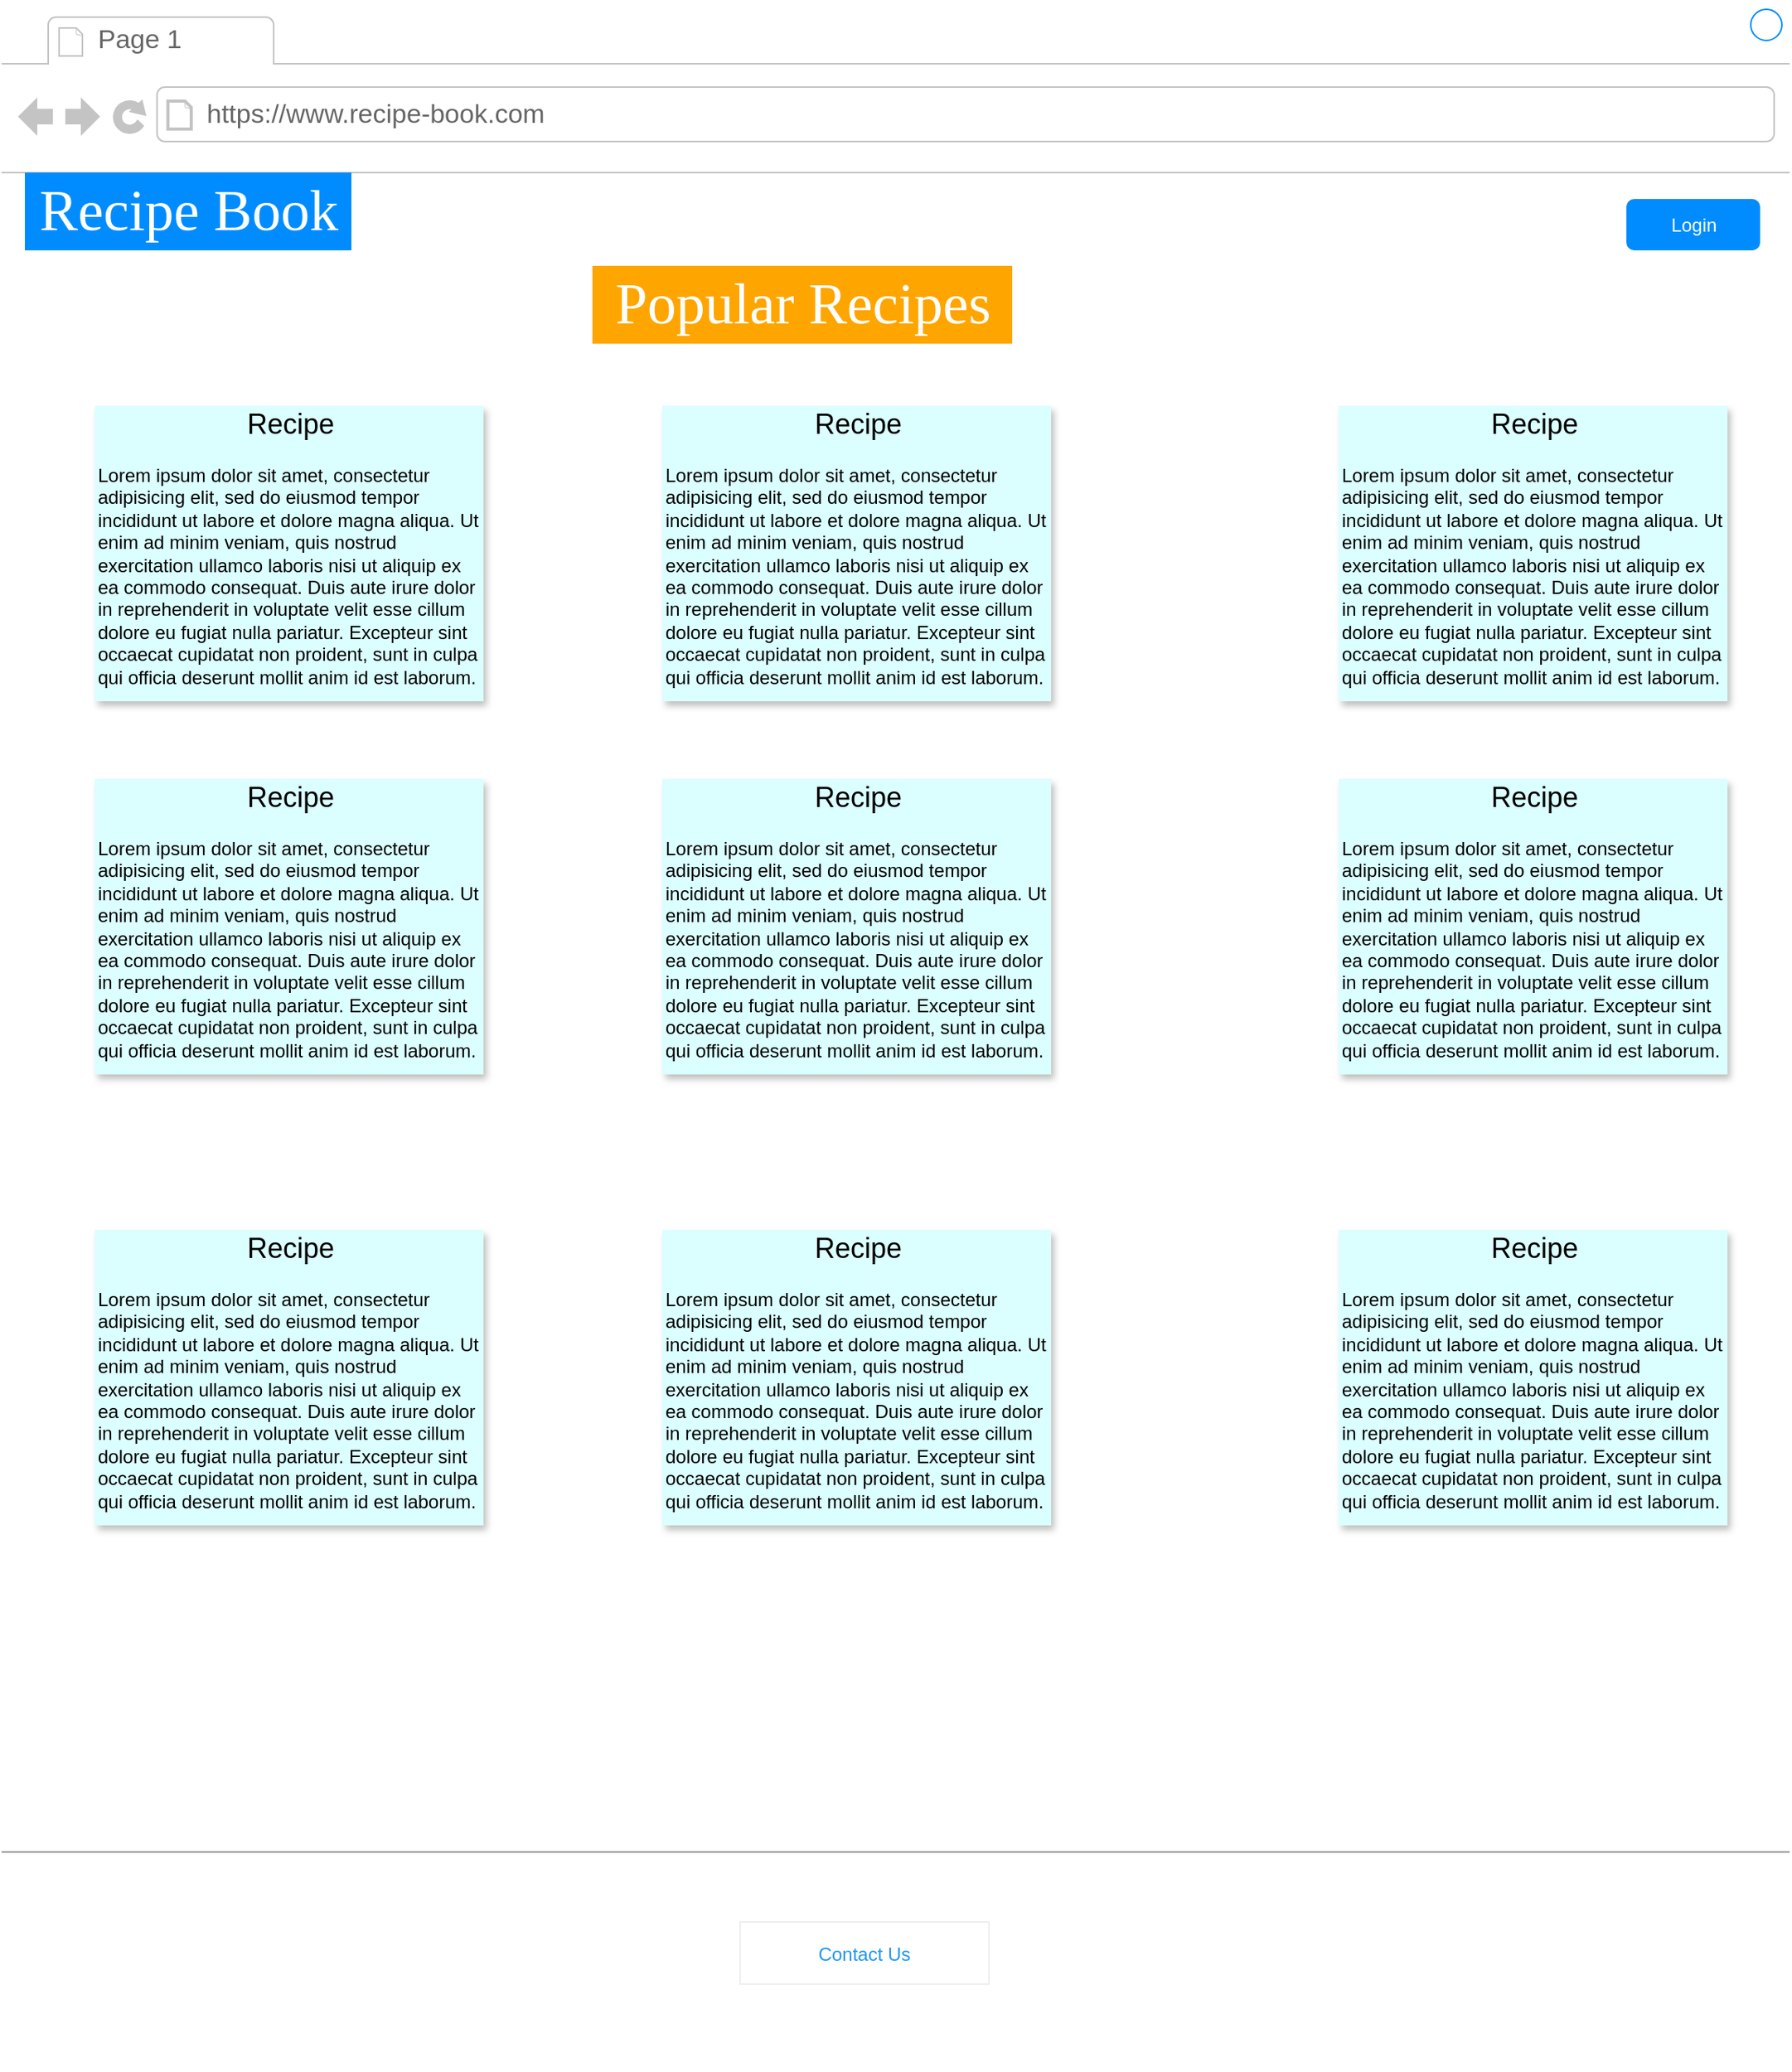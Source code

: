 <mxfile version="16.0.3" type="github" pages="7">
  <diagram id="piDafpqhtRUU5qUU-vj8" name="LandingPage pre login">
    <mxGraphModel dx="1662" dy="754" grid="1" gridSize="10" guides="1" tooltips="1" connect="1" arrows="1" fold="1" page="1" pageScale="1" pageWidth="827" pageHeight="1169" math="0" shadow="0">
      <root>
        <mxCell id="0" />
        <mxCell id="1" parent="0" />
        <mxCell id="8962rQQDY3VNNf6We3Pp-1" value="" style="strokeWidth=1;shadow=0;dashed=0;align=center;html=1;shape=mxgraph.mockup.containers.browserWindow;rSize=0;strokeColor2=#008cff;strokeColor3=#c4c4c4;mainText=,;recursiveResize=0;strokeColor=#FFFFFF;fontColor=#FFFFFF;" parent="1" vertex="1">
          <mxGeometry x="10" y="10" width="1150" height="1330" as="geometry" />
        </mxCell>
        <mxCell id="8962rQQDY3VNNf6We3Pp-2" value="Page 1" style="strokeWidth=1;shadow=0;dashed=0;align=center;html=1;shape=mxgraph.mockup.containers.anchor;fontSize=17;fontColor=#666666;align=left;" parent="8962rQQDY3VNNf6We3Pp-1" vertex="1">
          <mxGeometry x="60" y="12" width="110" height="26" as="geometry" />
        </mxCell>
        <mxCell id="8962rQQDY3VNNf6We3Pp-3" value="https://www.recipe-book.com" style="strokeWidth=1;shadow=0;dashed=0;align=center;html=1;shape=mxgraph.mockup.containers.anchor;rSize=0;fontSize=17;fontColor=#666666;align=left;" parent="8962rQQDY3VNNf6We3Pp-1" vertex="1">
          <mxGeometry x="130" y="60" width="250" height="26" as="geometry" />
        </mxCell>
        <mxCell id="8962rQQDY3VNNf6We3Pp-14" value="Login" style="rounded=1;align=center;strokeColor=none;html=1;fontColor=#ffffff;fontSize=12;fillColor=#008CFF;" parent="8962rQQDY3VNNf6We3Pp-1" vertex="1">
          <mxGeometry x="1045" y="127" width="86" height="33" as="geometry" />
        </mxCell>
        <mxCell id="8962rQQDY3VNNf6We3Pp-35" value="" style="verticalLabelPosition=bottom;shadow=0;dashed=0;align=center;html=1;verticalAlign=top;strokeWidth=1;shape=mxgraph.mockup.markup.line;strokeColor=#999999;fillColor=#008CFF;fontSize=13;fontColor=#0066CC;" parent="8962rQQDY3VNNf6We3Pp-1" vertex="1">
          <mxGeometry y="1180" width="1150" height="20" as="geometry" />
        </mxCell>
        <mxCell id="8962rQQDY3VNNf6We3Pp-36" value="" style="shape=image;html=1;verticalAlign=top;verticalLabelPosition=bottom;labelBackgroundColor=#ffffff;imageAspect=0;aspect=fixed;image=https://cdn3.iconfinder.com/data/icons/peelicons-vol-1/50/LinkedIn-128.png;fillColor=#008CFF;fontSize=13;fontColor=#0066CC;" parent="8962rQQDY3VNNf6We3Pp-1" vertex="1">
          <mxGeometry x="870" y="1235" width="30" height="30" as="geometry" />
        </mxCell>
        <mxCell id="8962rQQDY3VNNf6We3Pp-37" value="" style="shape=image;html=1;verticalAlign=top;verticalLabelPosition=bottom;labelBackgroundColor=#ffffff;imageAspect=0;aspect=fixed;image=https://cdn3.iconfinder.com/data/icons/peelicons-vol-1/50/Facebook-128.png;fillColor=#008CFF;fontSize=13;fontColor=#0066CC;" parent="8962rQQDY3VNNf6We3Pp-1" vertex="1">
          <mxGeometry x="920" y="1235" width="30" height="30" as="geometry" />
        </mxCell>
        <mxCell id="8962rQQDY3VNNf6We3Pp-38" value="" style="shape=image;html=1;verticalAlign=top;verticalLabelPosition=bottom;labelBackgroundColor=#ffffff;imageAspect=0;aspect=fixed;image=https://cdn3.iconfinder.com/data/icons/peelicons-vol-1/50/Twitter-128.png;fillColor=#008CFF;fontSize=13;fontColor=#0066CC;" parent="8962rQQDY3VNNf6We3Pp-1" vertex="1">
          <mxGeometry x="970" y="1235" width="30" height="30" as="geometry" />
        </mxCell>
        <mxCell id="seymav8gBYocV3_De4xC-2" value="Recipe Book" style="text;html=1;align=center;verticalAlign=middle;resizable=0;points=[];autosize=1;fontSize=37;fontFamily=Tahoma;fillColor=#008CFF;fontColor=#FFFFFF;" parent="8962rQQDY3VNNf6We3Pp-1" vertex="1">
          <mxGeometry x="15" y="110" width="210" height="50" as="geometry" />
        </mxCell>
        <mxCell id="KCF-JYPep-oQu4Qk1Ot0-4" value="Popular Recipes" style="text;html=1;align=center;verticalAlign=middle;resizable=0;points=[];autosize=1;fontSize=37;fontFamily=Tahoma;fillColor=orange;fontColor=#FFFFFF;" vertex="1" parent="8962rQQDY3VNNf6We3Pp-1">
          <mxGeometry x="380" y="170" width="270" height="50" as="geometry" />
        </mxCell>
        <mxCell id="KCF-JYPep-oQu4Qk1Ot0-9" value="&lt;div style=&quot;text-align: center&quot;&gt;&lt;span&gt;&lt;font style=&quot;font-size: 18px&quot;&gt;Recipe&lt;/font&gt;&lt;/span&gt;&lt;/div&gt;&lt;br&gt;Lorem ipsum dolor sit amet, consectetur adipisicing elit, sed do eiusmod tempor incididunt ut labore et dolore magna aliqua. Ut enim ad minim veniam, quis nostrud exercitation ullamco laboris nisi ut aliquip ex ea commodo consequat. Duis aute irure dolor in reprehenderit in voluptate velit esse cillum dolore eu fugiat nulla pariatur. Excepteur sint occaecat cupidatat non proident, sunt in culpa qui officia deserunt mollit anim id est laborum." style="text;spacingTop=-5;whiteSpace=wrap;html=1;align=left;fontSize=12;fontFamily=Helvetica;fillColor=#DBFEFF;strokeColor=none;shadow=1;" vertex="1" parent="8962rQQDY3VNNf6We3Pp-1">
          <mxGeometry x="860" y="260" width="250" height="190" as="geometry" />
        </mxCell>
        <mxCell id="KCF-JYPep-oQu4Qk1Ot0-8" value="&lt;div style=&quot;text-align: center&quot;&gt;&lt;span&gt;&lt;font style=&quot;font-size: 18px&quot;&gt;Recipe&lt;/font&gt;&lt;/span&gt;&lt;/div&gt;&lt;br&gt;Lorem ipsum dolor sit amet, consectetur adipisicing elit, sed do eiusmod tempor incididunt ut labore et dolore magna aliqua. Ut enim ad minim veniam, quis nostrud exercitation ullamco laboris nisi ut aliquip ex ea commodo consequat. Duis aute irure dolor in reprehenderit in voluptate velit esse cillum dolore eu fugiat nulla pariatur. Excepteur sint occaecat cupidatat non proident, sunt in culpa qui officia deserunt mollit anim id est laborum." style="text;spacingTop=-5;whiteSpace=wrap;html=1;align=left;fontSize=12;fontFamily=Helvetica;fillColor=#DBFEFF;strokeColor=none;shadow=1;" vertex="1" parent="8962rQQDY3VNNf6We3Pp-1">
          <mxGeometry x="425" y="260" width="250" height="190" as="geometry" />
        </mxCell>
        <mxCell id="KCF-JYPep-oQu4Qk1Ot0-7" value="&lt;div style=&quot;text-align: center&quot;&gt;&lt;span&gt;&lt;font style=&quot;font-size: 18px&quot;&gt;Recipe&lt;/font&gt;&lt;/span&gt;&lt;/div&gt;&lt;br&gt;Lorem ipsum dolor sit amet, consectetur adipisicing elit, sed do eiusmod tempor incididunt ut labore et dolore magna aliqua. Ut enim ad minim veniam, quis nostrud exercitation ullamco laboris nisi ut aliquip ex ea commodo consequat. Duis aute irure dolor in reprehenderit in voluptate velit esse cillum dolore eu fugiat nulla pariatur. Excepteur sint occaecat cupidatat non proident, sunt in culpa qui officia deserunt mollit anim id est laborum." style="text;spacingTop=-5;whiteSpace=wrap;html=1;align=left;fontSize=12;fontFamily=Helvetica;fillColor=#DBFEFF;strokeColor=none;shadow=1;" vertex="1" parent="8962rQQDY3VNNf6We3Pp-1">
          <mxGeometry x="60" y="500" width="250" height="190" as="geometry" />
        </mxCell>
        <mxCell id="KCF-JYPep-oQu4Qk1Ot0-6" value="&lt;div style=&quot;text-align: center&quot;&gt;&lt;span&gt;&lt;font style=&quot;font-size: 18px&quot;&gt;Recipe&lt;/font&gt;&lt;/span&gt;&lt;/div&gt;&lt;br&gt;Lorem ipsum dolor sit amet, consectetur adipisicing elit, sed do eiusmod tempor incididunt ut labore et dolore magna aliqua. Ut enim ad minim veniam, quis nostrud exercitation ullamco laboris nisi ut aliquip ex ea commodo consequat. Duis aute irure dolor in reprehenderit in voluptate velit esse cillum dolore eu fugiat nulla pariatur. Excepteur sint occaecat cupidatat non proident, sunt in culpa qui officia deserunt mollit anim id est laborum." style="text;spacingTop=-5;whiteSpace=wrap;html=1;align=left;fontSize=12;fontFamily=Helvetica;fillColor=#DBFEFF;strokeColor=none;shadow=1;" vertex="1" parent="8962rQQDY3VNNf6We3Pp-1">
          <mxGeometry x="425" y="500" width="250" height="190" as="geometry" />
        </mxCell>
        <mxCell id="KCF-JYPep-oQu4Qk1Ot0-10" value="&lt;div style=&quot;text-align: center&quot;&gt;&lt;span&gt;&lt;font style=&quot;font-size: 18px&quot;&gt;Recipe&lt;/font&gt;&lt;/span&gt;&lt;/div&gt;&lt;br&gt;Lorem ipsum dolor sit amet, consectetur adipisicing elit, sed do eiusmod tempor incididunt ut labore et dolore magna aliqua. Ut enim ad minim veniam, quis nostrud exercitation ullamco laboris nisi ut aliquip ex ea commodo consequat. Duis aute irure dolor in reprehenderit in voluptate velit esse cillum dolore eu fugiat nulla pariatur. Excepteur sint occaecat cupidatat non proident, sunt in culpa qui officia deserunt mollit anim id est laborum." style="text;spacingTop=-5;whiteSpace=wrap;html=1;align=left;fontSize=12;fontFamily=Helvetica;fillColor=#DBFEFF;strokeColor=none;shadow=1;" vertex="1" parent="8962rQQDY3VNNf6We3Pp-1">
          <mxGeometry x="860" y="500" width="250" height="190" as="geometry" />
        </mxCell>
        <mxCell id="aytIvQUsYWUb7kQLM_ix-1" value="" style="shape=rect;fillColor=#ffffff;strokeColor=#eeeeee;shadow=0;fontSize=13;fontColor=#0066CC;" vertex="1" parent="8962rQQDY3VNNf6We3Pp-1">
          <mxGeometry x="475" y="1235" width="160" height="40" as="geometry" />
        </mxCell>
        <mxCell id="aytIvQUsYWUb7kQLM_ix-2" value="Contact Us" style="shape=rect;strokeColor=none;fillColor=none;fontSize=12;fontColor=#2196F3;dashed=0;" vertex="1" parent="aytIvQUsYWUb7kQLM_ix-1">
          <mxGeometry width="160" height="40" as="geometry" />
        </mxCell>
        <mxCell id="aytIvQUsYWUb7kQLM_ix-3" value="&lt;div style=&quot;text-align: center&quot;&gt;&lt;span&gt;&lt;font style=&quot;font-size: 18px&quot;&gt;Recipe&lt;/font&gt;&lt;/span&gt;&lt;/div&gt;&lt;br&gt;Lorem ipsum dolor sit amet, consectetur adipisicing elit, sed do eiusmod tempor incididunt ut labore et dolore magna aliqua. Ut enim ad minim veniam, quis nostrud exercitation ullamco laboris nisi ut aliquip ex ea commodo consequat. Duis aute irure dolor in reprehenderit in voluptate velit esse cillum dolore eu fugiat nulla pariatur. Excepteur sint occaecat cupidatat non proident, sunt in culpa qui officia deserunt mollit anim id est laborum." style="text;spacingTop=-5;whiteSpace=wrap;html=1;align=left;fontSize=12;fontFamily=Helvetica;fillColor=#DBFEFF;strokeColor=none;shadow=1;" vertex="1" parent="8962rQQDY3VNNf6We3Pp-1">
          <mxGeometry x="60" y="790" width="250" height="190" as="geometry" />
        </mxCell>
        <mxCell id="aytIvQUsYWUb7kQLM_ix-4" value="&lt;div style=&quot;text-align: center&quot;&gt;&lt;span&gt;&lt;font style=&quot;font-size: 18px&quot;&gt;Recipe&lt;/font&gt;&lt;/span&gt;&lt;/div&gt;&lt;br&gt;Lorem ipsum dolor sit amet, consectetur adipisicing elit, sed do eiusmod tempor incididunt ut labore et dolore magna aliqua. Ut enim ad minim veniam, quis nostrud exercitation ullamco laboris nisi ut aliquip ex ea commodo consequat. Duis aute irure dolor in reprehenderit in voluptate velit esse cillum dolore eu fugiat nulla pariatur. Excepteur sint occaecat cupidatat non proident, sunt in culpa qui officia deserunt mollit anim id est laborum." style="text;spacingTop=-5;whiteSpace=wrap;html=1;align=left;fontSize=12;fontFamily=Helvetica;fillColor=#DBFEFF;strokeColor=none;shadow=1;" vertex="1" parent="8962rQQDY3VNNf6We3Pp-1">
          <mxGeometry x="425" y="790" width="250" height="190" as="geometry" />
        </mxCell>
        <mxCell id="aytIvQUsYWUb7kQLM_ix-5" value="&lt;div style=&quot;text-align: center&quot;&gt;&lt;span&gt;&lt;font style=&quot;font-size: 18px&quot;&gt;Recipe&lt;/font&gt;&lt;/span&gt;&lt;/div&gt;&lt;br&gt;Lorem ipsum dolor sit amet, consectetur adipisicing elit, sed do eiusmod tempor incididunt ut labore et dolore magna aliqua. Ut enim ad minim veniam, quis nostrud exercitation ullamco laboris nisi ut aliquip ex ea commodo consequat. Duis aute irure dolor in reprehenderit in voluptate velit esse cillum dolore eu fugiat nulla pariatur. Excepteur sint occaecat cupidatat non proident, sunt in culpa qui officia deserunt mollit anim id est laborum." style="text;spacingTop=-5;whiteSpace=wrap;html=1;align=left;fontSize=12;fontFamily=Helvetica;fillColor=#DBFEFF;strokeColor=none;shadow=1;" vertex="1" parent="8962rQQDY3VNNf6We3Pp-1">
          <mxGeometry x="860" y="790" width="250" height="190" as="geometry" />
        </mxCell>
        <mxCell id="aytIvQUsYWUb7kQLM_ix-32" value="&lt;div style=&quot;text-align: center&quot;&gt;&lt;span&gt;&lt;font style=&quot;font-size: 18px&quot;&gt;Recipe&lt;/font&gt;&lt;/span&gt;&lt;/div&gt;&lt;br&gt;Lorem ipsum dolor sit amet, consectetur adipisicing elit, sed do eiusmod tempor incididunt ut labore et dolore magna aliqua. Ut enim ad minim veniam, quis nostrud exercitation ullamco laboris nisi ut aliquip ex ea commodo consequat. Duis aute irure dolor in reprehenderit in voluptate velit esse cillum dolore eu fugiat nulla pariatur. Excepteur sint occaecat cupidatat non proident, sunt in culpa qui officia deserunt mollit anim id est laborum." style="text;spacingTop=-5;whiteSpace=wrap;html=1;align=left;fontSize=12;fontFamily=Helvetica;fillColor=#DBFEFF;strokeColor=none;shadow=1;" vertex="1" parent="8962rQQDY3VNNf6We3Pp-1">
          <mxGeometry x="60" y="260" width="250" height="190" as="geometry" />
        </mxCell>
      </root>
    </mxGraphModel>
  </diagram>
  <diagram name="LoginPage" id="WiX_2_VYkVl2DsAc1fvP">
    <mxGraphModel dx="1662" dy="754" grid="1" gridSize="10" guides="1" tooltips="1" connect="1" arrows="1" fold="1" page="1" pageScale="1" pageWidth="827" pageHeight="1169" math="0" shadow="0">
      <root>
        <mxCell id="4cxm4zzh0Up9NVb2VQ3z-0" />
        <mxCell id="4cxm4zzh0Up9NVb2VQ3z-1" parent="4cxm4zzh0Up9NVb2VQ3z-0" />
        <mxCell id="4cxm4zzh0Up9NVb2VQ3z-2" value="" style="strokeWidth=1;shadow=0;dashed=0;align=center;html=1;shape=mxgraph.mockup.containers.browserWindow;rSize=0;strokeColor2=#008cff;strokeColor3=#c4c4c4;mainText=,;recursiveResize=0;strokeColor=#FFFFFF;fontColor=#FFFFFF;" vertex="1" parent="4cxm4zzh0Up9NVb2VQ3z-1">
          <mxGeometry x="60" y="80" width="1150" height="1330" as="geometry" />
        </mxCell>
        <mxCell id="4cxm4zzh0Up9NVb2VQ3z-3" value="Page 1" style="strokeWidth=1;shadow=0;dashed=0;align=center;html=1;shape=mxgraph.mockup.containers.anchor;fontSize=17;fontColor=#666666;align=left;" vertex="1" parent="4cxm4zzh0Up9NVb2VQ3z-2">
          <mxGeometry x="60" y="12" width="110" height="26" as="geometry" />
        </mxCell>
        <mxCell id="4cxm4zzh0Up9NVb2VQ3z-4" value="https://www.recipe-book.com/login" style="strokeWidth=1;shadow=0;dashed=0;align=center;html=1;shape=mxgraph.mockup.containers.anchor;rSize=0;fontSize=17;fontColor=#666666;align=left;" vertex="1" parent="4cxm4zzh0Up9NVb2VQ3z-2">
          <mxGeometry x="130" y="60" width="250" height="26" as="geometry" />
        </mxCell>
        <mxCell id="4cxm4zzh0Up9NVb2VQ3z-19" value="" style="verticalLabelPosition=bottom;shadow=0;dashed=0;align=center;html=1;verticalAlign=top;strokeWidth=1;shape=mxgraph.mockup.markup.line;strokeColor=#999999;fillColor=#008CFF;fontSize=13;fontColor=#0066CC;" vertex="1" parent="4cxm4zzh0Up9NVb2VQ3z-2">
          <mxGeometry y="1180" width="1150" height="20" as="geometry" />
        </mxCell>
        <mxCell id="4cxm4zzh0Up9NVb2VQ3z-20" value="" style="shape=rect;fillColor=#ffffff;strokeColor=#eeeeee;shadow=0;fontSize=13;fontColor=#0066CC;" vertex="1" parent="4cxm4zzh0Up9NVb2VQ3z-2">
          <mxGeometry x="425" y="1230" width="160" height="40" as="geometry" />
        </mxCell>
        <mxCell id="4cxm4zzh0Up9NVb2VQ3z-21" value="Contact Us" style="shape=rect;strokeColor=none;fillColor=none;fontSize=12;fontColor=#2196F3;dashed=0;" vertex="1" parent="4cxm4zzh0Up9NVb2VQ3z-20">
          <mxGeometry width="160" height="40" as="geometry" />
        </mxCell>
        <mxCell id="4cxm4zzh0Up9NVb2VQ3z-25" value="" style="shape=image;html=1;verticalAlign=top;verticalLabelPosition=bottom;labelBackgroundColor=#ffffff;imageAspect=0;aspect=fixed;image=https://cdn3.iconfinder.com/data/icons/peelicons-vol-1/50/LinkedIn-128.png;fillColor=#008CFF;fontSize=13;fontColor=#0066CC;" vertex="1" parent="4cxm4zzh0Up9NVb2VQ3z-2">
          <mxGeometry x="870" y="1235" width="30" height="30" as="geometry" />
        </mxCell>
        <mxCell id="4cxm4zzh0Up9NVb2VQ3z-26" value="" style="shape=image;html=1;verticalAlign=top;verticalLabelPosition=bottom;labelBackgroundColor=#ffffff;imageAspect=0;aspect=fixed;image=https://cdn3.iconfinder.com/data/icons/peelicons-vol-1/50/Facebook-128.png;fillColor=#008CFF;fontSize=13;fontColor=#0066CC;" vertex="1" parent="4cxm4zzh0Up9NVb2VQ3z-2">
          <mxGeometry x="920" y="1235" width="30" height="30" as="geometry" />
        </mxCell>
        <mxCell id="4cxm4zzh0Up9NVb2VQ3z-27" value="" style="shape=image;html=1;verticalAlign=top;verticalLabelPosition=bottom;labelBackgroundColor=#ffffff;imageAspect=0;aspect=fixed;image=https://cdn3.iconfinder.com/data/icons/peelicons-vol-1/50/Twitter-128.png;fillColor=#008CFF;fontSize=13;fontColor=#0066CC;" vertex="1" parent="4cxm4zzh0Up9NVb2VQ3z-2">
          <mxGeometry x="970" y="1235" width="30" height="30" as="geometry" />
        </mxCell>
        <mxCell id="4cxm4zzh0Up9NVb2VQ3z-28" value="Recipe Book" style="text;html=1;align=center;verticalAlign=middle;resizable=0;points=[];autosize=1;fontSize=37;fontFamily=Tahoma;fillColor=#008CFF;fontColor=#FFFFFF;" vertex="1" parent="4cxm4zzh0Up9NVb2VQ3z-2">
          <mxGeometry x="15" y="110" width="210" height="50" as="geometry" />
        </mxCell>
        <mxCell id="Jukpk5rtK6HiUY4ON6Ap-0" value="" style="strokeWidth=1;shadow=0;dashed=0;align=center;html=1;shape=mxgraph.mockup.forms.rrect;rSize=0;strokeColor=#999999;fillColor=#ffffff;fontSize=18;" vertex="1" parent="4cxm4zzh0Up9NVb2VQ3z-2">
          <mxGeometry x="50" y="230" width="400" height="420" as="geometry" />
        </mxCell>
        <mxCell id="Jukpk5rtK6HiUY4ON6Ap-1" value="Sign In" style="strokeWidth=1;shadow=0;dashed=0;align=center;html=1;shape=mxgraph.mockup.forms.anchor;fontSize=12;fontColor=#666666;align=left;resizeWidth=1;spacingLeft=0;" vertex="1" parent="Jukpk5rtK6HiUY4ON6Ap-0">
          <mxGeometry width="200" height="20" relative="1" as="geometry">
            <mxPoint x="10" y="10" as="offset" />
          </mxGeometry>
        </mxCell>
        <mxCell id="Jukpk5rtK6HiUY4ON6Ap-2" value="" style="shape=line;strokeColor=#ddeeff;strokeWidth=2;html=1;resizeWidth=1;fontSize=18;" vertex="1" parent="Jukpk5rtK6HiUY4ON6Ap-0">
          <mxGeometry width="360" height="10" relative="1" as="geometry">
            <mxPoint x="10" y="30" as="offset" />
          </mxGeometry>
        </mxCell>
        <mxCell id="Jukpk5rtK6HiUY4ON6Ap-3" value="User Name:" style="strokeWidth=1;shadow=0;dashed=0;align=center;html=1;shape=mxgraph.mockup.forms.anchor;fontSize=12;fontColor=#666666;align=left;resizeWidth=1;spacingLeft=0;" vertex="1" parent="Jukpk5rtK6HiUY4ON6Ap-0">
          <mxGeometry width="200" height="20" relative="1" as="geometry">
            <mxPoint x="10" y="40" as="offset" />
          </mxGeometry>
        </mxCell>
        <mxCell id="Jukpk5rtK6HiUY4ON6Ap-4" value="johndoe" style="strokeWidth=1;shadow=0;dashed=0;align=center;html=1;shape=mxgraph.mockup.forms.rrect;rSize=0;strokeColor=#999999;fontColor=#666666;align=left;spacingLeft=5;resizeWidth=1;fontSize=18;" vertex="1" parent="Jukpk5rtK6HiUY4ON6Ap-0">
          <mxGeometry width="300" height="25" relative="1" as="geometry">
            <mxPoint x="10" y="60" as="offset" />
          </mxGeometry>
        </mxCell>
        <mxCell id="Jukpk5rtK6HiUY4ON6Ap-5" value="Password:" style="strokeWidth=1;shadow=0;dashed=0;align=center;html=1;shape=mxgraph.mockup.forms.anchor;fontSize=12;fontColor=#666666;align=left;resizeWidth=1;spacingLeft=0;" vertex="1" parent="Jukpk5rtK6HiUY4ON6Ap-0">
          <mxGeometry width="200" height="20" relative="1" as="geometry">
            <mxPoint x="10" y="95" as="offset" />
          </mxGeometry>
        </mxCell>
        <mxCell id="Jukpk5rtK6HiUY4ON6Ap-6" value="********" style="strokeWidth=1;shadow=0;dashed=0;align=center;html=1;shape=mxgraph.mockup.forms.rrect;rSize=0;strokeColor=#999999;fontColor=#666666;align=left;spacingLeft=5;resizeWidth=1;fontSize=18;" vertex="1" parent="Jukpk5rtK6HiUY4ON6Ap-0">
          <mxGeometry width="300" height="25" relative="1" as="geometry">
            <mxPoint x="10" y="115" as="offset" />
          </mxGeometry>
        </mxCell>
        <mxCell id="Jukpk5rtK6HiUY4ON6Ap-7" value="SIGN IN" style="strokeWidth=1;shadow=0;dashed=0;align=center;html=1;shape=mxgraph.mockup.forms.rrect;rSize=5;strokeColor=none;fontColor=#ffffff;fillColor=#66bbff;fontSize=16;fontStyle=1;" vertex="1" parent="Jukpk5rtK6HiUY4ON6Ap-0">
          <mxGeometry y="1" width="80" height="30" relative="1" as="geometry">
            <mxPoint x="20" y="-150" as="offset" />
          </mxGeometry>
        </mxCell>
        <mxCell id="Jukpk5rtK6HiUY4ON6Ap-8" value="Forgot Password?" style="strokeWidth=1;shadow=0;dashed=0;align=center;html=1;shape=mxgraph.mockup.forms.anchor;fontSize=12;fontColor=#9999ff;align=left;spacingLeft=0;fontStyle=4;resizeWidth=1;" vertex="1" parent="Jukpk5rtK6HiUY4ON6Ap-0">
          <mxGeometry y="1" width="300" height="20" relative="1" as="geometry">
            <mxPoint x="10" y="-110" as="offset" />
          </mxGeometry>
        </mxCell>
        <mxCell id="Jukpk5rtK6HiUY4ON6Ap-9" value="" style="shape=line;strokeColor=#ddeeff;strokeWidth=2;html=1;resizeWidth=1;fontSize=18;" vertex="1" parent="Jukpk5rtK6HiUY4ON6Ap-0">
          <mxGeometry y="1" width="360" height="10" relative="1" as="geometry">
            <mxPoint x="10" y="-90" as="offset" />
          </mxGeometry>
        </mxCell>
        <mxCell id="Jukpk5rtK6HiUY4ON6Ap-10" value="New User" style="strokeWidth=1;shadow=0;dashed=0;align=center;html=1;shape=mxgraph.mockup.forms.anchor;fontSize=12;fontColor=#666666;align=left;spacingLeft=0;resizeWidth=1;" vertex="1" parent="Jukpk5rtK6HiUY4ON6Ap-0">
          <mxGeometry y="1" width="300" height="20" relative="1" as="geometry">
            <mxPoint x="10" y="-70" as="offset" />
          </mxGeometry>
        </mxCell>
        <mxCell id="Jukpk5rtK6HiUY4ON6Ap-11" value="SIGN UP" style="strokeWidth=1;shadow=0;dashed=0;align=center;html=1;shape=mxgraph.mockup.forms.rrect;rSize=5;strokeColor=none;fontColor=#ffffff;fillColor=#66bbff;fontSize=16;fontStyle=1;" vertex="1" parent="Jukpk5rtK6HiUY4ON6Ap-0">
          <mxGeometry y="1" width="80" height="30" relative="1" as="geometry">
            <mxPoint x="20" y="-50" as="offset" />
          </mxGeometry>
        </mxCell>
      </root>
    </mxGraphModel>
  </diagram>
  <diagram name="LandingPage after login" id="ZJlQbVePFXzW6kl6btvh">
    <mxGraphModel dx="1662" dy="754" grid="1" gridSize="10" guides="1" tooltips="1" connect="1" arrows="1" fold="1" page="1" pageScale="1" pageWidth="827" pageHeight="1169" math="0" shadow="0">
      <root>
        <mxCell id="A4hFYFQdtThw41aiZ-6s-0" />
        <mxCell id="A4hFYFQdtThw41aiZ-6s-1" parent="A4hFYFQdtThw41aiZ-6s-0" />
        <mxCell id="A4hFYFQdtThw41aiZ-6s-2" value="" style="strokeWidth=1;shadow=0;dashed=0;align=center;html=1;shape=mxgraph.mockup.containers.browserWindow;rSize=0;strokeColor2=#008cff;strokeColor3=#c4c4c4;mainText=,;recursiveResize=0;strokeColor=#FFFFFF;fontColor=#000;" vertex="1" parent="A4hFYFQdtThw41aiZ-6s-1">
          <mxGeometry x="10" y="10" width="1150" height="1330" as="geometry" />
        </mxCell>
        <mxCell id="A4hFYFQdtThw41aiZ-6s-3" value="Page 1" style="strokeWidth=1;shadow=0;dashed=0;align=center;html=1;shape=mxgraph.mockup.containers.anchor;fontSize=17;fontColor=#666666;align=left;" vertex="1" parent="A4hFYFQdtThw41aiZ-6s-2">
          <mxGeometry x="60" y="12" width="110" height="26" as="geometry" />
        </mxCell>
        <mxCell id="A4hFYFQdtThw41aiZ-6s-4" value="https://www.recipe-book.com/" style="strokeWidth=1;shadow=0;dashed=0;align=center;html=1;shape=mxgraph.mockup.containers.anchor;rSize=0;fontSize=17;fontColor=#666666;align=left;" vertex="1" parent="A4hFYFQdtThw41aiZ-6s-2">
          <mxGeometry x="130" y="60" width="250" height="26" as="geometry" />
        </mxCell>
        <mxCell id="A4hFYFQdtThw41aiZ-6s-6" value="" style="verticalLabelPosition=bottom;shadow=0;dashed=0;align=center;html=1;verticalAlign=top;strokeWidth=1;shape=mxgraph.mockup.markup.line;strokeColor=#999999;fillColor=#008CFF;fontSize=13;fontColor=#0066CC;" vertex="1" parent="A4hFYFQdtThw41aiZ-6s-2">
          <mxGeometry y="1180" width="1150" height="20" as="geometry" />
        </mxCell>
        <mxCell id="A4hFYFQdtThw41aiZ-6s-7" value="" style="shape=image;html=1;verticalAlign=top;verticalLabelPosition=bottom;labelBackgroundColor=#ffffff;imageAspect=0;aspect=fixed;image=https://cdn3.iconfinder.com/data/icons/peelicons-vol-1/50/LinkedIn-128.png;fillColor=#008CFF;fontSize=13;fontColor=#0066CC;" vertex="1" parent="A4hFYFQdtThw41aiZ-6s-2">
          <mxGeometry x="870" y="1235" width="30" height="30" as="geometry" />
        </mxCell>
        <mxCell id="A4hFYFQdtThw41aiZ-6s-8" value="" style="shape=image;html=1;verticalAlign=top;verticalLabelPosition=bottom;labelBackgroundColor=#ffffff;imageAspect=0;aspect=fixed;image=https://cdn3.iconfinder.com/data/icons/peelicons-vol-1/50/Facebook-128.png;fillColor=#008CFF;fontSize=13;fontColor=#0066CC;" vertex="1" parent="A4hFYFQdtThw41aiZ-6s-2">
          <mxGeometry x="920" y="1235" width="30" height="30" as="geometry" />
        </mxCell>
        <mxCell id="A4hFYFQdtThw41aiZ-6s-9" value="" style="shape=image;html=1;verticalAlign=top;verticalLabelPosition=bottom;labelBackgroundColor=#ffffff;imageAspect=0;aspect=fixed;image=https://cdn3.iconfinder.com/data/icons/peelicons-vol-1/50/Twitter-128.png;fillColor=#008CFF;fontSize=13;fontColor=#0066CC;" vertex="1" parent="A4hFYFQdtThw41aiZ-6s-2">
          <mxGeometry x="970" y="1235" width="30" height="30" as="geometry" />
        </mxCell>
        <mxCell id="A4hFYFQdtThw41aiZ-6s-11" value="Recipes For You" style="text;html=1;align=center;verticalAlign=middle;resizable=0;points=[];autosize=1;fontSize=37;fontFamily=Tahoma;fillColor=orange;fontColor=#FFFFFF;" vertex="1" parent="A4hFYFQdtThw41aiZ-6s-2">
          <mxGeometry x="380" y="210" width="270" height="50" as="geometry" />
        </mxCell>
        <mxCell id="A4hFYFQdtThw41aiZ-6s-12" value="&lt;div style=&quot;text-align: center&quot;&gt;&lt;span&gt;&lt;font style=&quot;font-size: 18px&quot;&gt;Recipe&lt;/font&gt;&lt;/span&gt;&lt;/div&gt;&lt;br&gt;Lorem ipsum dolor sit amet, consectetur adipisicing elit, sed do eiusmod tempor incididunt ut labore et dolore magna aliqua. Ut enim ad minim veniam, quis nostrud exercitation ullamco laboris nisi ut aliquip ex ea commodo consequat. Duis aute irure dolor in reprehenderit in voluptate velit esse cillum dolore eu fugiat nulla pariatur. Excepteur sint occaecat cupidatat non proident, sunt in culpa qui officia deserunt mollit anim id est laborum." style="text;spacingTop=-5;whiteSpace=wrap;html=1;align=left;fontSize=12;fontFamily=Helvetica;fillColor=#DBFEFF;strokeColor=none;shadow=1;" vertex="1" parent="A4hFYFQdtThw41aiZ-6s-2">
          <mxGeometry x="860" y="320" width="250" height="190" as="geometry" />
        </mxCell>
        <mxCell id="A4hFYFQdtThw41aiZ-6s-13" value="&lt;div style=&quot;text-align: center&quot;&gt;&lt;span&gt;&lt;font style=&quot;font-size: 18px&quot;&gt;Recipe&lt;/font&gt;&lt;/span&gt;&lt;/div&gt;&lt;br&gt;Lorem ipsum dolor sit amet, consectetur adipisicing elit, sed do eiusmod tempor incididunt ut labore et dolore magna aliqua. Ut enim ad minim veniam, quis nostrud exercitation ullamco laboris nisi ut aliquip ex ea commodo consequat. Duis aute irure dolor in reprehenderit in voluptate velit esse cillum dolore eu fugiat nulla pariatur. Excepteur sint occaecat cupidatat non proident, sunt in culpa qui officia deserunt mollit anim id est laborum." style="text;spacingTop=-5;whiteSpace=wrap;html=1;align=left;fontSize=12;fontFamily=Helvetica;fillColor=#DBFEFF;strokeColor=none;shadow=1;" vertex="1" parent="A4hFYFQdtThw41aiZ-6s-2">
          <mxGeometry x="425" y="320" width="250" height="190" as="geometry" />
        </mxCell>
        <mxCell id="A4hFYFQdtThw41aiZ-6s-14" value="&lt;div style=&quot;text-align: center&quot;&gt;&lt;span&gt;&lt;font style=&quot;font-size: 18px&quot;&gt;Recipe&lt;/font&gt;&lt;/span&gt;&lt;/div&gt;&lt;br&gt;Lorem ipsum dolor sit amet, consectetur adipisicing elit, sed do eiusmod tempor incididunt ut labore et dolore magna aliqua. Ut enim ad minim veniam, quis nostrud exercitation ullamco laboris nisi ut aliquip ex ea commodo consequat. Duis aute irure dolor in reprehenderit in voluptate velit esse cillum dolore eu fugiat nulla pariatur. Excepteur sint occaecat cupidatat non proident, sunt in culpa qui officia deserunt mollit anim id est laborum." style="text;spacingTop=-5;whiteSpace=wrap;html=1;align=left;fontSize=12;fontFamily=Helvetica;fillColor=#DBFEFF;strokeColor=none;shadow=1;" vertex="1" parent="A4hFYFQdtThw41aiZ-6s-2">
          <mxGeometry x="60" y="560" width="250" height="190" as="geometry" />
        </mxCell>
        <mxCell id="A4hFYFQdtThw41aiZ-6s-15" value="&lt;div style=&quot;text-align: center&quot;&gt;&lt;span&gt;&lt;font style=&quot;font-size: 18px&quot;&gt;Recipe&lt;/font&gt;&lt;/span&gt;&lt;/div&gt;&lt;br&gt;Lorem ipsum dolor sit amet, consectetur adipisicing elit, sed do eiusmod tempor incididunt ut labore et dolore magna aliqua. Ut enim ad minim veniam, quis nostrud exercitation ullamco laboris nisi ut aliquip ex ea commodo consequat. Duis aute irure dolor in reprehenderit in voluptate velit esse cillum dolore eu fugiat nulla pariatur. Excepteur sint occaecat cupidatat non proident, sunt in culpa qui officia deserunt mollit anim id est laborum." style="text;spacingTop=-5;whiteSpace=wrap;html=1;align=left;fontSize=12;fontFamily=Helvetica;fillColor=#DBFEFF;strokeColor=none;shadow=1;" vertex="1" parent="A4hFYFQdtThw41aiZ-6s-2">
          <mxGeometry x="425" y="560" width="250" height="190" as="geometry" />
        </mxCell>
        <mxCell id="A4hFYFQdtThw41aiZ-6s-16" value="&lt;div style=&quot;text-align: center&quot;&gt;&lt;span&gt;&lt;font style=&quot;font-size: 18px&quot;&gt;Recipe&lt;/font&gt;&lt;/span&gt;&lt;/div&gt;&lt;br&gt;Lorem ipsum dolor sit amet, consectetur adipisicing elit, sed do eiusmod tempor incididunt ut labore et dolore magna aliqua. Ut enim ad minim veniam, quis nostrud exercitation ullamco laboris nisi ut aliquip ex ea commodo consequat. Duis aute irure dolor in reprehenderit in voluptate velit esse cillum dolore eu fugiat nulla pariatur. Excepteur sint occaecat cupidatat non proident, sunt in culpa qui officia deserunt mollit anim id est laborum." style="text;spacingTop=-5;whiteSpace=wrap;html=1;align=left;fontSize=12;fontFamily=Helvetica;fillColor=#DBFEFF;strokeColor=none;shadow=1;" vertex="1" parent="A4hFYFQdtThw41aiZ-6s-2">
          <mxGeometry x="860" y="560" width="250" height="190" as="geometry" />
        </mxCell>
        <mxCell id="A4hFYFQdtThw41aiZ-6s-17" value="" style="shape=rect;fillColor=#ffffff;strokeColor=#eeeeee;shadow=0;fontSize=13;fontColor=#0066CC;" vertex="1" parent="A4hFYFQdtThw41aiZ-6s-2">
          <mxGeometry x="475" y="1235" width="160" height="40" as="geometry" />
        </mxCell>
        <mxCell id="A4hFYFQdtThw41aiZ-6s-18" value="Contact Us" style="shape=rect;strokeColor=none;fillColor=none;fontSize=12;fontColor=#2196F3;dashed=0;" vertex="1" parent="A4hFYFQdtThw41aiZ-6s-17">
          <mxGeometry width="160" height="40" as="geometry" />
        </mxCell>
        <mxCell id="A4hFYFQdtThw41aiZ-6s-19" value="&lt;div style=&quot;text-align: center&quot;&gt;&lt;span&gt;&lt;font style=&quot;font-size: 18px&quot;&gt;Recipe&lt;/font&gt;&lt;/span&gt;&lt;/div&gt;&lt;br&gt;Lorem ipsum dolor sit amet, consectetur adipisicing elit, sed do eiusmod tempor incididunt ut labore et dolore magna aliqua. Ut enim ad minim veniam, quis nostrud exercitation ullamco laboris nisi ut aliquip ex ea commodo consequat. Duis aute irure dolor in reprehenderit in voluptate velit esse cillum dolore eu fugiat nulla pariatur. Excepteur sint occaecat cupidatat non proident, sunt in culpa qui officia deserunt mollit anim id est laborum." style="text;spacingTop=-5;whiteSpace=wrap;html=1;align=left;fontSize=12;fontFamily=Helvetica;fillColor=#DBFEFF;strokeColor=none;shadow=1;" vertex="1" parent="A4hFYFQdtThw41aiZ-6s-2">
          <mxGeometry x="60" y="850" width="250" height="190" as="geometry" />
        </mxCell>
        <mxCell id="A4hFYFQdtThw41aiZ-6s-20" value="&lt;div style=&quot;text-align: center&quot;&gt;&lt;span&gt;&lt;font style=&quot;font-size: 18px&quot;&gt;Recipe&lt;/font&gt;&lt;/span&gt;&lt;/div&gt;&lt;br&gt;Lorem ipsum dolor sit amet, consectetur adipisicing elit, sed do eiusmod tempor incididunt ut labore et dolore magna aliqua. Ut enim ad minim veniam, quis nostrud exercitation ullamco laboris nisi ut aliquip ex ea commodo consequat. Duis aute irure dolor in reprehenderit in voluptate velit esse cillum dolore eu fugiat nulla pariatur. Excepteur sint occaecat cupidatat non proident, sunt in culpa qui officia deserunt mollit anim id est laborum." style="text;spacingTop=-5;whiteSpace=wrap;html=1;align=left;fontSize=12;fontFamily=Helvetica;fillColor=#DBFEFF;strokeColor=none;shadow=1;" vertex="1" parent="A4hFYFQdtThw41aiZ-6s-2">
          <mxGeometry x="425" y="850" width="250" height="190" as="geometry" />
        </mxCell>
        <mxCell id="A4hFYFQdtThw41aiZ-6s-21" value="&lt;div style=&quot;text-align: center&quot;&gt;&lt;span&gt;&lt;font style=&quot;font-size: 18px&quot;&gt;Recipe&lt;/font&gt;&lt;/span&gt;&lt;/div&gt;&lt;br&gt;Lorem ipsum dolor sit amet, consectetur adipisicing elit, sed do eiusmod tempor incididunt ut labore et dolore magna aliqua. Ut enim ad minim veniam, quis nostrud exercitation ullamco laboris nisi ut aliquip ex ea commodo consequat. Duis aute irure dolor in reprehenderit in voluptate velit esse cillum dolore eu fugiat nulla pariatur. Excepteur sint occaecat cupidatat non proident, sunt in culpa qui officia deserunt mollit anim id est laborum." style="text;spacingTop=-5;whiteSpace=wrap;html=1;align=left;fontSize=12;fontFamily=Helvetica;fillColor=#DBFEFF;strokeColor=none;shadow=1;" vertex="1" parent="A4hFYFQdtThw41aiZ-6s-2">
          <mxGeometry x="860" y="850" width="250" height="190" as="geometry" />
        </mxCell>
        <mxCell id="A4hFYFQdtThw41aiZ-6s-22" value="&lt;div style=&quot;text-align: center&quot;&gt;&lt;span&gt;&lt;font style=&quot;font-size: 18px&quot;&gt;Recipe&lt;/font&gt;&lt;/span&gt;&lt;/div&gt;&lt;br&gt;Lorem ipsum dolor sit amet, consectetur adipisicing elit, sed do eiusmod tempor incididunt ut labore et dolore magna aliqua. Ut enim ad minim veniam, quis nostrud exercitation ullamco laboris nisi ut aliquip ex ea commodo consequat. Duis aute irure dolor in reprehenderit in voluptate velit esse cillum dolore eu fugiat nulla pariatur. Excepteur sint occaecat cupidatat non proident, sunt in culpa qui officia deserunt mollit anim id est laborum." style="text;spacingTop=-5;whiteSpace=wrap;html=1;align=left;fontSize=12;fontFamily=Helvetica;fillColor=#DBFEFF;strokeColor=none;shadow=1;" vertex="1" parent="A4hFYFQdtThw41aiZ-6s-2">
          <mxGeometry x="60" y="320" width="250" height="190" as="geometry" />
        </mxCell>
        <mxCell id="A4hFYFQdtThw41aiZ-6s-23" value="" style="strokeWidth=1;shadow=0;dashed=0;align=center;html=1;shape=mxgraph.mockup.rrect;rSize=10;fillColor=#ffffff;strokeColor=#666666;fontSize=18;" vertex="1" parent="A4hFYFQdtThw41aiZ-6s-2">
          <mxGeometry x="770" y="110" width="370" height="50" as="geometry" />
        </mxCell>
        <mxCell id="A4hFYFQdtThw41aiZ-6s-25" value="Search" style="strokeColor=inherit;fillColor=inherit;gradientColor=inherit;strokeWidth=1;shadow=0;dashed=0;align=center;html=1;shape=mxgraph.mockup.rrect;rSize=0;fontSize=17;fontColor=#666666;fontStyle=1;resizeHeight=1;" vertex="1" parent="A4hFYFQdtThw41aiZ-6s-23">
          <mxGeometry width="365" height="50" relative="1" as="geometry">
            <mxPoint x="10" as="offset" />
          </mxGeometry>
        </mxCell>
        <mxCell id="A4hFYFQdtThw41aiZ-6s-26" value="Logout" style="strokeColor=inherit;fillColor=inherit;gradientColor=inherit;strokeWidth=1;shadow=0;dashed=0;align=center;html=1;shape=mxgraph.mockup.rightButton;rSize=10;fontSize=17;fontColor=#666666;fontStyle=1;resizeHeight=1;" vertex="1" parent="A4hFYFQdtThw41aiZ-6s-23">
          <mxGeometry x="1" width="125" height="50" relative="1" as="geometry">
            <mxPoint x="-125" as="offset" />
          </mxGeometry>
        </mxCell>
        <mxCell id="A4hFYFQdtThw41aiZ-6s-27" value="Add Recipe" style="strokeWidth=1;shadow=0;dashed=0;align=center;html=1;shape=mxgraph.mockup.leftButton;rSize=10;fontSize=17;fontColor=black;fontStyle=1;fillColor=#fff;strokeColor=#008cff;resizeHeight=1;" vertex="1" parent="A4hFYFQdtThw41aiZ-6s-23">
          <mxGeometry width="130" height="50" relative="1" as="geometry" />
        </mxCell>
        <mxCell id="A4hFYFQdtThw41aiZ-6s-28" value="" style="strokeWidth=1;shadow=0;dashed=0;align=center;html=1;shape=mxgraph.mockup.rrect;rSize=10;strokeColor=#666666;fontSize=18;fillColor=#B9E0A5;" vertex="1" parent="A4hFYFQdtThw41aiZ-6s-2">
          <mxGeometry y="110" width="230" height="290" as="geometry" />
        </mxCell>
        <mxCell id="A4hFYFQdtThw41aiZ-6s-29" value="My Recipes" style="strokeColor=inherit;fillColor=#B9E0A5;gradientColor=inherit;strokeWidth=1;shadow=0;dashed=0;align=center;html=1;shape=mxgraph.mockup.rrect;rSize=0;fontSize=17;fontColor=#666666;fontStyle=1;resizeWidth=1;" vertex="1" parent="A4hFYFQdtThw41aiZ-6s-28">
          <mxGeometry width="230" height="50" relative="1" as="geometry">
            <mxPoint y="50" as="offset" />
          </mxGeometry>
        </mxCell>
        <mxCell id="A4hFYFQdtThw41aiZ-6s-30" value="Shop Cart" style="strokeColor=inherit;fillColor=inherit;gradientColor=inherit;strokeWidth=1;shadow=0;dashed=0;align=center;html=1;shape=mxgraph.mockup.rrect;rSize=0;fontSize=17;fontColor=#666666;fontStyle=1;resizeWidth=1;" vertex="1" parent="A4hFYFQdtThw41aiZ-6s-28">
          <mxGeometry width="230" height="50" relative="1" as="geometry">
            <mxPoint y="100" as="offset" />
          </mxGeometry>
        </mxCell>
        <mxCell id="A4hFYFQdtThw41aiZ-6s-31" value="Calculator Mode" style="strokeColor=inherit;fillColor=inherit;gradientColor=inherit;strokeWidth=1;shadow=0;dashed=0;align=center;html=1;shape=mxgraph.mockup.bottomButton;rSize=10;fontSize=17;fontColor=#666666;fontStyle=1;resizeWidth=1;" vertex="1" parent="A4hFYFQdtThw41aiZ-6s-28">
          <mxGeometry y="1" width="230" height="50" relative="1" as="geometry">
            <mxPoint y="-50" as="offset" />
          </mxGeometry>
        </mxCell>
        <mxCell id="A4hFYFQdtThw41aiZ-6s-32" value="Recipe Collections" style="strokeWidth=1;shadow=0;dashed=0;align=center;html=1;shape=mxgraph.mockup.topButton;rSize=10;fontSize=17;fontColor=#666666;fontStyle=1;fillColor=#B9E0A5;strokeColor=#008cff;resizeWidth=1;" vertex="1" parent="A4hFYFQdtThw41aiZ-6s-28">
          <mxGeometry width="230" height="50" relative="1" as="geometry" />
        </mxCell>
        <mxCell id="A4hFYFQdtThw41aiZ-6s-35" value="Meal Planner(maybe)" style="strokeColor=inherit;fillColor=inherit;gradientColor=inherit;strokeWidth=1;shadow=0;dashed=0;align=center;html=1;shape=mxgraph.mockup.rrect;rSize=0;fontSize=17;fontColor=#666666;fontStyle=1;resizeWidth=1;" vertex="1" parent="A4hFYFQdtThw41aiZ-6s-28">
          <mxGeometry y="150" width="230" height="50" as="geometry" />
        </mxCell>
        <mxCell id="A4hFYFQdtThw41aiZ-6s-36" value="What&#39;s to eat!?" style="strokeColor=inherit;fillColor=inherit;gradientColor=inherit;strokeWidth=1;shadow=0;dashed=0;align=center;html=1;shape=mxgraph.mockup.rrect;rSize=0;fontSize=17;fontColor=#666666;fontStyle=1;resizeWidth=1;" vertex="1" parent="A4hFYFQdtThw41aiZ-6s-28">
          <mxGeometry y="199.997" width="230" height="45.312" as="geometry" />
        </mxCell>
        <mxCell id="A4hFYFQdtThw41aiZ-6s-33" style="edgeStyle=orthogonalEdgeStyle;rounded=0;orthogonalLoop=1;jettySize=auto;html=1;fontSize=18;" edge="1" parent="A4hFYFQdtThw41aiZ-6s-1" source="A4hFYFQdtThw41aiZ-6s-30">
          <mxGeometry relative="1" as="geometry">
            <mxPoint x="1320" y="245" as="targetPoint" />
          </mxGeometry>
        </mxCell>
        <mxCell id="A4hFYFQdtThw41aiZ-6s-34" value="Hamburger menu" style="text;html=1;align=center;verticalAlign=middle;resizable=0;points=[];autosize=1;strokeColor=none;fillColor=none;fontSize=18;" vertex="1" parent="A4hFYFQdtThw41aiZ-6s-1">
          <mxGeometry x="1320" y="230" width="160" height="30" as="geometry" />
        </mxCell>
      </root>
    </mxGraphModel>
  </diagram>
  <diagram name="Recipe View" id="_8DfEyzKzrYGPO0qsyyl">
    <mxGraphModel dx="1662" dy="754" grid="1" gridSize="10" guides="1" tooltips="1" connect="1" arrows="1" fold="1" page="1" pageScale="1" pageWidth="827" pageHeight="1169" math="0" shadow="0">
      <root>
        <mxCell id="l9wUPMvyjFMloAoam6aN-0" />
        <mxCell id="l9wUPMvyjFMloAoam6aN-1" parent="l9wUPMvyjFMloAoam6aN-0" />
        <mxCell id="l9wUPMvyjFMloAoam6aN-2" value="" style="strokeWidth=1;shadow=0;dashed=0;align=center;html=1;shape=mxgraph.mockup.containers.browserWindow;rSize=0;strokeColor2=#008cff;strokeColor3=#c4c4c4;mainText=,;recursiveResize=0;strokeColor=#FFFFFF;fontColor=#FFFFFF;" vertex="1" parent="l9wUPMvyjFMloAoam6aN-1">
          <mxGeometry x="10" y="10" width="1280" height="1500" as="geometry" />
        </mxCell>
        <mxCell id="l9wUPMvyjFMloAoam6aN-3" value="Page 1" style="strokeWidth=1;shadow=0;dashed=0;align=center;html=1;shape=mxgraph.mockup.containers.anchor;fontSize=17;fontColor=#666666;align=left;" vertex="1" parent="l9wUPMvyjFMloAoam6aN-2">
          <mxGeometry x="60" y="12" width="110" height="26" as="geometry" />
        </mxCell>
        <mxCell id="l9wUPMvyjFMloAoam6aN-4" value="https://www.recipe-book.com/recipe/15158" style="strokeWidth=1;shadow=0;dashed=0;align=center;html=1;shape=mxgraph.mockup.containers.anchor;rSize=0;fontSize=17;fontColor=#666666;align=left;" vertex="1" parent="l9wUPMvyjFMloAoam6aN-2">
          <mxGeometry x="130" y="60" width="250" height="26" as="geometry" />
        </mxCell>
        <mxCell id="l9wUPMvyjFMloAoam6aN-5" value="" style="rounded=1;align=center;strokeColor=none;html=1;fontColor=#ffffff;fontSize=12;fillColor=#008CFF;" vertex="1" parent="l9wUPMvyjFMloAoam6aN-2">
          <mxGeometry x="10" y="117" width="80" height="63" as="geometry" />
        </mxCell>
        <mxCell id="l9wUPMvyjFMloAoam6aN-6" value="" style="verticalLabelPosition=bottom;shadow=0;dashed=0;align=center;html=1;verticalAlign=top;strokeWidth=1;shape=mxgraph.mockup.markup.line;strokeColor=#999999;fillColor=#008CFF;fontSize=13;fontColor=#0066CC;" vertex="1" parent="l9wUPMvyjFMloAoam6aN-2">
          <mxGeometry x="-10" y="1420" width="1150" height="20" as="geometry" />
        </mxCell>
        <mxCell id="l9wUPMvyjFMloAoam6aN-7" value="" style="shape=image;html=1;verticalAlign=top;verticalLabelPosition=bottom;labelBackgroundColor=#ffffff;imageAspect=0;aspect=fixed;image=https://cdn3.iconfinder.com/data/icons/peelicons-vol-1/50/LinkedIn-128.png;fillColor=#008CFF;fontSize=13;fontColor=#0066CC;" vertex="1" parent="l9wUPMvyjFMloAoam6aN-2">
          <mxGeometry x="860" y="1450" width="30" height="30" as="geometry" />
        </mxCell>
        <mxCell id="l9wUPMvyjFMloAoam6aN-8" value="" style="shape=image;html=1;verticalAlign=top;verticalLabelPosition=bottom;labelBackgroundColor=#ffffff;imageAspect=0;aspect=fixed;image=https://cdn3.iconfinder.com/data/icons/peelicons-vol-1/50/Facebook-128.png;fillColor=#008CFF;fontSize=13;fontColor=#0066CC;" vertex="1" parent="l9wUPMvyjFMloAoam6aN-2">
          <mxGeometry x="920" y="1450" width="30" height="30" as="geometry" />
        </mxCell>
        <mxCell id="l9wUPMvyjFMloAoam6aN-9" value="" style="shape=image;html=1;verticalAlign=top;verticalLabelPosition=bottom;labelBackgroundColor=#ffffff;imageAspect=0;aspect=fixed;image=https://cdn3.iconfinder.com/data/icons/peelicons-vol-1/50/Twitter-128.png;fillColor=#008CFF;fontSize=13;fontColor=#0066CC;" vertex="1" parent="l9wUPMvyjFMloAoam6aN-2">
          <mxGeometry x="990" y="1450" width="30" height="30" as="geometry" />
        </mxCell>
        <mxCell id="l9wUPMvyjFMloAoam6aN-11" value="Recipe Title" style="text;html=1;align=center;verticalAlign=middle;resizable=0;points=[];autosize=1;fontSize=37;fontFamily=Tahoma;fillColor=orange;fontColor=#FFFFFF;" vertex="1" parent="l9wUPMvyjFMloAoam6aN-2">
          <mxGeometry x="415" y="170" width="200" height="50" as="geometry" />
        </mxCell>
        <mxCell id="l9wUPMvyjFMloAoam6aN-21" value="&lt;div style=&quot;text-align: center&quot;&gt;&lt;span style=&quot;font-size: 18px&quot;&gt;Description&lt;/span&gt;&lt;/div&gt;&lt;br&gt;Lorem ipsum dolor sit amet, consectetur adipisicing elit, sed do eiusmod tempor incididunt ut labore et dolore magna aliqua. Ut enim ad minim veniam, quis nostrud exercitation ullamco laboris nisi ut aliquip ex ea commodo consequat. Duis aute irure dolor in reprehenderit in voluptate velit esse cillum dolore eu fugiat nulla pariatur. Excepteur sint occaecat cupidatat non proident, sunt in culpa qui officia deserunt mollit anim id est laborum.&lt;br&gt;Sed ut perspiciatis unde omnis iste natus error sit voluptatem accusantium doloremque laudantium, totam rem aperiam, eaque ipsa quae ab illo inventore veritatis et quasi architecto beatae vitae dicta sunt explicabo. Nemo enim ipsam voluptatem quia voluptas sit aspernatur aut odit aut fugit, sed quia consequuntur magni dolores eos qui ratione voluptatem sequi nesciunt. Neque porro quisquam est, qui dolorem ipsum quia dolor sit amet, consectetur, adipisci velit, sed quia non numquam eius modi tempora incidunt ut labore et dolore magnam aliquam quaerat voluptatem. Ut enim ad minima veniam, quis nostrum exercitationem ullam corporis suscipit laboriosam, nisi ut aliquid ex ea commodi consequatur? Quis autem vel eum iure reprehenderit qui in ea voluptate velit esse quam nihil molestiae consequatur, vel illum qui dolorem eum fugiat quo voluptas nulla pariatur?&lt;br&gt;&lt;br&gt;Lorem ipsum dolor sit amet, consectetur adipisicing elit, sed do eiusmod tempor incididunt ut labore et dolore magna aliqua. Ut enim ad minim veniam, quis nostrud exercitation ullamco laboris nisi ut aliquip ex ea commodo consequat. Duis aute irure dolor in reprehenderit in voluptate velit esse cillum dolore eu fugiat nulla pariatur. Excepteur sint occaecat cupidatat non proident, sunt in culpa qui officia deserunt mollit anim id est laborum.&lt;br&gt;Sed ut perspiciatis unde omnis iste natus error sit voluptatem accusantium doloremque laudantium, totam rem aperiam, eaque ipsa quae ab illo inventore veritatis et quasi architecto beatae vitae dicta sunt explicabo. Nemo enim ipsam voluptatem quia voluptas sit aspernatur aut odit aut fugit, sed quia consequuntur magni dolores eos qui ratione voluptatem sequi nesciunt. Neque porro quisquam est, qui dolorem ipsum quia dolor sit amet, consectetur, adipisci velit, sed quia non numquam eius modi tempora incidunt ut labore et dolore magnam aliquam quaerat voluptatem. Ut enim ad minima veniam, quis nostrum exercitationem ullam corporis suscipit laboriosam, nisi ut aliquid ex ea commodi consequatur? Quis autem vel eum iure reprehenderit qui in ea voluptate velit esse quam nihil molestiae consequatur, vel illum qui dolorem eum fugiat quo voluptas nulla pariatur?" style="text;spacingTop=-5;whiteSpace=wrap;html=1;align=left;fontSize=12;fontFamily=Helvetica;fillColor=#DBFEFF;strokeColor=none;shadow=1;" vertex="1" parent="l9wUPMvyjFMloAoam6aN-2">
          <mxGeometry x="200" y="370" width="700" height="390" as="geometry" />
        </mxCell>
        <mxCell id="l9wUPMvyjFMloAoam6aN-25" value="" style="verticalLabelPosition=bottom;shadow=0;dashed=0;align=center;html=1;verticalAlign=top;strokeWidth=3;shape=mxgraph.mockup.markup.line;strokeColor=#999999;fontSize=36;fillColor=#B9E0A5;" vertex="1" parent="l9wUPMvyjFMloAoam6aN-2">
          <mxGeometry x="30" y="117" width="40" height="20" as="geometry" />
        </mxCell>
        <mxCell id="sRi73DZImYLgM8-QmXGX-0" value="" style="strokeWidth=1;shadow=0;dashed=0;align=center;html=1;shape=mxgraph.mockup.rrect;rSize=10;fillColor=#ffffff;strokeColor=#666666;fontSize=18;" vertex="1" parent="l9wUPMvyjFMloAoam6aN-2">
          <mxGeometry x="770" y="117" width="370" height="50" as="geometry" />
        </mxCell>
        <mxCell id="sRi73DZImYLgM8-QmXGX-1" value="Search" style="strokeColor=inherit;fillColor=inherit;gradientColor=inherit;strokeWidth=1;shadow=0;dashed=0;align=center;html=1;shape=mxgraph.mockup.rrect;rSize=0;fontSize=17;fontColor=#666666;fontStyle=1;resizeHeight=1;" vertex="1" parent="sRi73DZImYLgM8-QmXGX-0">
          <mxGeometry width="365" height="50" relative="1" as="geometry">
            <mxPoint x="10" as="offset" />
          </mxGeometry>
        </mxCell>
        <mxCell id="sRi73DZImYLgM8-QmXGX-2" value="Logout" style="strokeColor=inherit;fillColor=inherit;gradientColor=inherit;strokeWidth=1;shadow=0;dashed=0;align=center;html=1;shape=mxgraph.mockup.rightButton;rSize=10;fontSize=17;fontColor=#666666;fontStyle=1;resizeHeight=1;" vertex="1" parent="sRi73DZImYLgM8-QmXGX-0">
          <mxGeometry x="1" width="125" height="50" relative="1" as="geometry">
            <mxPoint x="-125" as="offset" />
          </mxGeometry>
        </mxCell>
        <mxCell id="sRi73DZImYLgM8-QmXGX-3" value="Add Recipe" style="strokeWidth=1;shadow=0;dashed=0;align=center;html=1;shape=mxgraph.mockup.leftButton;rSize=10;fontSize=17;fontColor=black;fontStyle=1;fillColor=#fff;strokeColor=#008cff;resizeHeight=1;" vertex="1" parent="sRi73DZImYLgM8-QmXGX-0">
          <mxGeometry width="130" height="50" relative="1" as="geometry" />
        </mxCell>
        <mxCell id="sRi73DZImYLgM8-QmXGX-6" value="" style="verticalLabelPosition=bottom;shadow=0;dashed=0;align=center;html=1;verticalAlign=top;strokeWidth=3;shape=mxgraph.mockup.markup.line;strokeColor=#999999;fontSize=36;fillColor=#B9E0A5;" vertex="1" parent="l9wUPMvyjFMloAoam6aN-2">
          <mxGeometry x="30" y="150" width="40" height="20" as="geometry" />
        </mxCell>
        <mxCell id="sRi73DZImYLgM8-QmXGX-9" value="Ingredients #" style="strokeWidth=1;shadow=0;dashed=0;align=center;html=1;shape=mxgraph.mockup.text.textBox;fontColor=#666666;align=left;fontSize=17;spacingLeft=4;spacingTop=-3;strokeColor=#666666;mainText=;fillColor=#E0D977;" vertex="1" parent="l9wUPMvyjFMloAoam6aN-2">
          <mxGeometry x="230" y="270" width="150" height="30" as="geometry" />
        </mxCell>
        <mxCell id="sRi73DZImYLgM8-QmXGX-11" value="Calories #" style="strokeWidth=1;shadow=0;dashed=0;align=center;html=1;shape=mxgraph.mockup.text.textBox;fontColor=#666666;align=left;fontSize=17;spacingLeft=4;spacingTop=-3;strokeColor=#666666;mainText=;fillColor=#E0D977;" vertex="1" parent="l9wUPMvyjFMloAoam6aN-2">
          <mxGeometry x="610" y="270" width="150" height="30" as="geometry" />
        </mxCell>
        <mxCell id="sRi73DZImYLgM8-QmXGX-10" value="Preparation Time" style="strokeWidth=1;shadow=0;dashed=0;align=center;html=1;shape=mxgraph.mockup.text.textBox;fontColor=#666666;align=left;fontSize=17;spacingLeft=4;spacingTop=-3;strokeColor=#666666;mainText=;fillColor=#E0D977;" vertex="1" parent="l9wUPMvyjFMloAoam6aN-2">
          <mxGeometry x="430" y="270" width="150" height="30" as="geometry" />
        </mxCell>
        <mxCell id="sRi73DZImYLgM8-QmXGX-12" value="Add to&amp;nbsp;&lt;br&gt;Collections" style="html=1;shadow=0;dashed=0;shape=mxgraph.bootstrap.rrect;rSize=5;strokeColor=none;strokeWidth=1;fillColor=#33A64C;fontColor=#FFFFFF;whiteSpace=wrap;align=left;verticalAlign=middle;spacingLeft=0;fontStyle=1;fontSize=14;spacing=5;" vertex="1" parent="l9wUPMvyjFMloAoam6aN-2">
          <mxGeometry x="800" y="270" width="85" height="70" as="geometry" />
        </mxCell>
        <mxCell id="sRi73DZImYLgM8-QmXGX-14" value="" style="strokeColor=#999999;verticalLabelPosition=bottom;shadow=0;dashed=0;verticalAlign=top;strokeWidth=2;html=1;shape=mxgraph.mockup.misc.shareIcon;fontSize=18;fillColor=#E0D977;" vertex="1" parent="l9wUPMvyjFMloAoam6aN-2">
          <mxGeometry x="30" y="370" width="50" height="50" as="geometry" />
        </mxCell>
        <mxCell id="sRi73DZImYLgM8-QmXGX-16" value="" style="strokeColor=#999999;verticalLabelPosition=bottom;shadow=0;dashed=0;verticalAlign=top;strokeWidth=2;html=1;shape=mxgraph.mockup.misc.shareIcon;fontSize=18;fillColor=#E0D977;" vertex="1" parent="l9wUPMvyjFMloAoam6aN-2">
          <mxGeometry x="30" y="440" width="50" height="50" as="geometry" />
        </mxCell>
        <mxCell id="sRi73DZImYLgM8-QmXGX-15" value="" style="strokeColor=#999999;verticalLabelPosition=bottom;shadow=0;dashed=0;verticalAlign=top;strokeWidth=2;html=1;shape=mxgraph.mockup.misc.shareIcon;fontSize=18;fillColor=#E0D977;" vertex="1" parent="l9wUPMvyjFMloAoam6aN-2">
          <mxGeometry x="30" y="510" width="50" height="50" as="geometry" />
        </mxCell>
        <mxCell id="sRi73DZImYLgM8-QmXGX-13" value="" style="strokeColor=#999999;verticalLabelPosition=bottom;shadow=0;dashed=0;verticalAlign=top;strokeWidth=2;html=1;shape=mxgraph.mockup.misc.shareIcon;fontSize=18;fillColor=#E0D977;" vertex="1" parent="l9wUPMvyjFMloAoam6aN-2">
          <mxGeometry x="30" y="580" width="50" height="50" as="geometry" />
        </mxCell>
        <mxCell id="sRi73DZImYLgM8-QmXGX-17" value="Ingredient and quantity" style="html=1;shadow=0;dashed=0;shape=mxgraph.bootstrap.rrect;rSize=5;strokeColor=#CED4DA;html=1;whiteSpace=wrap;fillColor=#FFFFFF;fontColor=#7D868C;align=left;spacing=15;spacingLeft=40;fontSize=14;" vertex="1" parent="l9wUPMvyjFMloAoam6aN-2">
          <mxGeometry x="200" y="840" width="660" height="40" as="geometry" />
        </mxCell>
        <mxCell id="sRi73DZImYLgM8-QmXGX-18" value="" style="html=1;shadow=0;dashed=0;shape=mxgraph.bootstrap.leftButton;strokeColor=inherit;gradientColor=inherit;fontColor=inherit;fillColor=#E9ECEF;rSize=5;perimeter=none;whiteSpace=wrap;resizeHeight=1;fontSize=14;" vertex="1" parent="sRi73DZImYLgM8-QmXGX-17">
          <mxGeometry width="33" height="40" as="geometry" />
        </mxCell>
        <mxCell id="sRi73DZImYLgM8-QmXGX-19" value="" style="html=1;shadow=0;dashed=0;shape=mxgraph.bootstrap.checkbox2;labelPosition=right;verticalLabelPosition=middle;align=left;verticalAlign=middle;gradientColor=#DEDEDE;fillColor=#EDEDED;strokeColor=#A6A6A6;checked=0;spacing=5;checkedFill=#0085FC;checkedStroke=#ffffff;fontSize=18;" vertex="1" parent="sRi73DZImYLgM8-QmXGX-18">
          <mxGeometry x="0.5" y="0.5" width="10" height="10" relative="1" as="geometry">
            <mxPoint x="-5" y="-5" as="offset" />
          </mxGeometry>
        </mxCell>
        <mxCell id="sRi73DZImYLgM8-QmXGX-20" value="Ingredients" style="html=1;shadow=0;dashed=0;shape=mxgraph.bootstrap.rrect;rSize=5;strokeColor=#343A40;strokeWidth=1;fillColor=cyan;fontColor=#343A40;whiteSpace=wrap;align=center;verticalAlign=middle;spacingLeft=0;fontStyle=0;fontSize=16;spacing=5;" vertex="1" parent="l9wUPMvyjFMloAoam6aN-2">
          <mxGeometry x="460" y="780" width="190" height="40" as="geometry" />
        </mxCell>
        <mxCell id="sRi73DZImYLgM8-QmXGX-36" value="Ingredient and quantity" style="html=1;shadow=0;dashed=0;shape=mxgraph.bootstrap.rrect;rSize=5;strokeColor=#CED4DA;html=1;whiteSpace=wrap;fillColor=#FFFFFF;fontColor=#7D868C;align=left;spacing=15;spacingLeft=40;fontSize=14;" vertex="1" parent="l9wUPMvyjFMloAoam6aN-2">
          <mxGeometry x="200" y="1000" width="660" height="40" as="geometry" />
        </mxCell>
        <mxCell id="sRi73DZImYLgM8-QmXGX-37" value="" style="html=1;shadow=0;dashed=0;shape=mxgraph.bootstrap.leftButton;strokeColor=inherit;gradientColor=inherit;fontColor=inherit;fillColor=#E9ECEF;rSize=5;perimeter=none;whiteSpace=wrap;resizeHeight=1;fontSize=14;" vertex="1" parent="sRi73DZImYLgM8-QmXGX-36">
          <mxGeometry width="33" height="40" as="geometry" />
        </mxCell>
        <mxCell id="sRi73DZImYLgM8-QmXGX-38" value="" style="html=1;shadow=0;dashed=0;shape=mxgraph.bootstrap.checkbox2;labelPosition=right;verticalLabelPosition=middle;align=left;verticalAlign=middle;gradientColor=#DEDEDE;fillColor=#EDEDED;strokeColor=#A6A6A6;checked=0;spacing=5;checkedFill=#0085FC;checkedStroke=#ffffff;fontSize=18;" vertex="1" parent="sRi73DZImYLgM8-QmXGX-37">
          <mxGeometry x="0.5" y="0.5" width="10" height="10" relative="1" as="geometry">
            <mxPoint x="-5" y="-5" as="offset" />
          </mxGeometry>
        </mxCell>
        <mxCell id="sRi73DZImYLgM8-QmXGX-30" value="Ingredient and quantity" style="html=1;shadow=0;dashed=0;shape=mxgraph.bootstrap.rrect;rSize=5;strokeColor=#CED4DA;html=1;whiteSpace=wrap;fillColor=#FFFFFF;fontColor=#7D868C;align=left;spacing=15;spacingLeft=40;fontSize=14;" vertex="1" parent="l9wUPMvyjFMloAoam6aN-2">
          <mxGeometry x="200" y="920" width="660" height="40" as="geometry" />
        </mxCell>
        <mxCell id="sRi73DZImYLgM8-QmXGX-31" value="" style="html=1;shadow=0;dashed=0;shape=mxgraph.bootstrap.leftButton;strokeColor=inherit;gradientColor=inherit;fontColor=inherit;fillColor=#E9ECEF;rSize=5;perimeter=none;whiteSpace=wrap;resizeHeight=1;fontSize=14;" vertex="1" parent="sRi73DZImYLgM8-QmXGX-30">
          <mxGeometry width="33" height="40" as="geometry" />
        </mxCell>
        <mxCell id="sRi73DZImYLgM8-QmXGX-32" value="" style="html=1;shadow=0;dashed=0;shape=mxgraph.bootstrap.checkbox2;labelPosition=right;verticalLabelPosition=middle;align=left;verticalAlign=middle;gradientColor=#DEDEDE;fillColor=#EDEDED;strokeColor=#A6A6A6;checked=0;spacing=5;checkedFill=#0085FC;checkedStroke=#ffffff;fontSize=18;" vertex="1" parent="sRi73DZImYLgM8-QmXGX-31">
          <mxGeometry x="0.5" y="0.5" width="10" height="10" relative="1" as="geometry">
            <mxPoint x="-5" y="-5" as="offset" />
          </mxGeometry>
        </mxCell>
        <mxCell id="sRi73DZImYLgM8-QmXGX-21" value="Ingredient and quantity" style="html=1;shadow=0;dashed=0;shape=mxgraph.bootstrap.rrect;rSize=5;strokeColor=#CED4DA;html=1;whiteSpace=wrap;fillColor=#FFFFFF;fontColor=#7D868C;align=left;spacing=15;spacingLeft=40;fontSize=14;" vertex="1" parent="l9wUPMvyjFMloAoam6aN-2">
          <mxGeometry x="200" y="880" width="660" height="40" as="geometry" />
        </mxCell>
        <mxCell id="sRi73DZImYLgM8-QmXGX-22" value="" style="html=1;shadow=0;dashed=0;shape=mxgraph.bootstrap.leftButton;strokeColor=inherit;gradientColor=inherit;fontColor=inherit;fillColor=#E9ECEF;rSize=5;perimeter=none;whiteSpace=wrap;resizeHeight=1;fontSize=14;" vertex="1" parent="sRi73DZImYLgM8-QmXGX-21">
          <mxGeometry width="33" height="40" as="geometry" />
        </mxCell>
        <mxCell id="sRi73DZImYLgM8-QmXGX-23" value="" style="html=1;shadow=0;dashed=0;shape=mxgraph.bootstrap.checkbox2;labelPosition=right;verticalLabelPosition=middle;align=left;verticalAlign=middle;gradientColor=#DEDEDE;fillColor=#EDEDED;strokeColor=#A6A6A6;checked=0;spacing=5;checkedFill=#0085FC;checkedStroke=#ffffff;fontSize=18;" vertex="1" parent="sRi73DZImYLgM8-QmXGX-22">
          <mxGeometry x="0.5" y="0.5" width="10" height="10" relative="1" as="geometry">
            <mxPoint x="-5" y="-5" as="offset" />
          </mxGeometry>
        </mxCell>
        <mxCell id="sRi73DZImYLgM8-QmXGX-24" value="Ingredient and quantity" style="html=1;shadow=0;dashed=0;shape=mxgraph.bootstrap.rrect;rSize=5;strokeColor=#CED4DA;html=1;whiteSpace=wrap;fillColor=#FFFFFF;fontColor=#7D868C;align=left;spacing=15;spacingLeft=40;fontSize=14;" vertex="1" parent="l9wUPMvyjFMloAoam6aN-2">
          <mxGeometry x="200" y="960" width="660" height="40" as="geometry" />
        </mxCell>
        <mxCell id="sRi73DZImYLgM8-QmXGX-25" value="" style="html=1;shadow=0;dashed=0;shape=mxgraph.bootstrap.leftButton;strokeColor=inherit;gradientColor=inherit;fontColor=inherit;fillColor=#E9ECEF;rSize=5;perimeter=none;whiteSpace=wrap;resizeHeight=1;fontSize=14;" vertex="1" parent="sRi73DZImYLgM8-QmXGX-24">
          <mxGeometry width="33" height="40" as="geometry" />
        </mxCell>
        <mxCell id="sRi73DZImYLgM8-QmXGX-26" value="" style="html=1;shadow=0;dashed=0;shape=mxgraph.bootstrap.checkbox2;labelPosition=right;verticalLabelPosition=middle;align=left;verticalAlign=middle;gradientColor=#DEDEDE;fillColor=#EDEDED;strokeColor=#A6A6A6;checked=0;spacing=5;checkedFill=#0085FC;checkedStroke=#ffffff;fontSize=18;" vertex="1" parent="sRi73DZImYLgM8-QmXGX-25">
          <mxGeometry x="0.5" y="0.5" width="10" height="10" relative="1" as="geometry">
            <mxPoint x="-5" y="-5" as="offset" />
          </mxGeometry>
        </mxCell>
        <mxCell id="sRi73DZImYLgM8-QmXGX-27" value="Ingredient and quantity" style="html=1;shadow=0;dashed=0;shape=mxgraph.bootstrap.rrect;rSize=5;strokeColor=#CED4DA;html=1;whiteSpace=wrap;fillColor=#FFFFFF;fontColor=#7D868C;align=left;spacing=15;spacingLeft=40;fontSize=14;" vertex="1" parent="l9wUPMvyjFMloAoam6aN-2">
          <mxGeometry x="200" y="1040" width="660" height="40" as="geometry" />
        </mxCell>
        <mxCell id="sRi73DZImYLgM8-QmXGX-28" value="" style="html=1;shadow=0;dashed=0;shape=mxgraph.bootstrap.leftButton;strokeColor=inherit;gradientColor=inherit;fontColor=inherit;fillColor=#E9ECEF;rSize=5;perimeter=none;whiteSpace=wrap;resizeHeight=1;fontSize=14;" vertex="1" parent="sRi73DZImYLgM8-QmXGX-27">
          <mxGeometry width="33" height="40" as="geometry" />
        </mxCell>
        <mxCell id="sRi73DZImYLgM8-QmXGX-29" value="" style="html=1;shadow=0;dashed=0;shape=mxgraph.bootstrap.checkbox2;labelPosition=right;verticalLabelPosition=middle;align=left;verticalAlign=middle;gradientColor=#DEDEDE;fillColor=#EDEDED;strokeColor=#A6A6A6;checked=0;spacing=5;checkedFill=#0085FC;checkedStroke=#ffffff;fontSize=18;" vertex="1" parent="sRi73DZImYLgM8-QmXGX-28">
          <mxGeometry x="0.5" y="0.5" width="10" height="10" relative="1" as="geometry">
            <mxPoint x="-5" y="-5" as="offset" />
          </mxGeometry>
        </mxCell>
        <mxCell id="sRi73DZImYLgM8-QmXGX-59" style="edgeStyle=orthogonalEdgeStyle;rounded=0;orthogonalLoop=1;jettySize=auto;html=1;fontSize=18;" edge="1" parent="l9wUPMvyjFMloAoam6aN-2" source="sRi73DZImYLgM8-QmXGX-39">
          <mxGeometry relative="1" as="geometry">
            <mxPoint x="1310" y="880" as="targetPoint" />
          </mxGeometry>
        </mxCell>
        <mxCell id="sRi73DZImYLgM8-QmXGX-39" value="Add To Cart" style="html=1;shadow=0;dashed=0;shape=mxgraph.bootstrap.rrect;rSize=5;strokeColor=none;strokeWidth=1;fillColor=#6C767D;fontColor=#FFFFFF;whiteSpace=wrap;align=left;verticalAlign=middle;spacingLeft=10;fontStyle=1;fontSize=18;" vertex="1" parent="l9wUPMvyjFMloAoam6aN-2">
          <mxGeometry x="860" y="840" width="130" height="40" as="geometry" />
        </mxCell>
        <mxCell id="sRi73DZImYLgM8-QmXGX-43" value="Add To Cart" style="html=1;shadow=0;dashed=0;shape=mxgraph.bootstrap.rrect;rSize=5;strokeColor=none;strokeWidth=1;fillColor=#6C767D;fontColor=#FFFFFF;whiteSpace=wrap;align=left;verticalAlign=middle;spacingLeft=10;fontStyle=1;fontSize=18;" vertex="1" parent="l9wUPMvyjFMloAoam6aN-2">
          <mxGeometry x="860" y="1040" width="130" height="40" as="geometry" />
        </mxCell>
        <mxCell id="sRi73DZImYLgM8-QmXGX-42" value="Add To Cart" style="html=1;shadow=0;dashed=0;shape=mxgraph.bootstrap.rrect;rSize=5;strokeColor=none;strokeWidth=1;fillColor=#6C767D;fontColor=#FFFFFF;whiteSpace=wrap;align=left;verticalAlign=middle;spacingLeft=10;fontStyle=1;fontSize=18;" vertex="1" parent="l9wUPMvyjFMloAoam6aN-2">
          <mxGeometry x="860" y="1000" width="130" height="40" as="geometry" />
        </mxCell>
        <mxCell id="sRi73DZImYLgM8-QmXGX-41" value="Add To Cart" style="html=1;shadow=0;dashed=0;shape=mxgraph.bootstrap.rrect;rSize=5;strokeColor=none;strokeWidth=1;fillColor=#6C767D;fontColor=#FFFFFF;whiteSpace=wrap;align=left;verticalAlign=middle;spacingLeft=10;fontStyle=1;fontSize=18;" vertex="1" parent="l9wUPMvyjFMloAoam6aN-2">
          <mxGeometry x="860" y="960" width="130" height="40" as="geometry" />
        </mxCell>
        <mxCell id="sRi73DZImYLgM8-QmXGX-40" value="Add To Cart" style="html=1;shadow=0;dashed=0;shape=mxgraph.bootstrap.rrect;rSize=5;strokeColor=none;strokeWidth=1;fillColor=#6C767D;fontColor=#FFFFFF;whiteSpace=wrap;align=left;verticalAlign=middle;spacingLeft=10;fontStyle=1;fontSize=18;" vertex="1" parent="l9wUPMvyjFMloAoam6aN-2">
          <mxGeometry x="860" y="920" width="130" height="40" as="geometry" />
        </mxCell>
        <mxCell id="sRi73DZImYLgM8-QmXGX-44" value="Add To Cart" style="html=1;shadow=0;dashed=0;shape=mxgraph.bootstrap.rrect;rSize=5;strokeColor=none;strokeWidth=1;fillColor=#6C767D;fontColor=#FFFFFF;whiteSpace=wrap;align=left;verticalAlign=middle;spacingLeft=10;fontStyle=1;fontSize=18;" vertex="1" parent="l9wUPMvyjFMloAoam6aN-2">
          <mxGeometry x="860" y="880" width="130" height="40" as="geometry" />
        </mxCell>
        <mxCell id="sRi73DZImYLgM8-QmXGX-45" value="* Iron: 35 mg&lt;br&gt;* Cholesterol: 12 g&lt;br&gt;* Fiber: 0.3 g&lt;br&gt;...&lt;br&gt;...&lt;br&gt;..." style="html=1;shadow=0;dashed=0;shape=mxgraph.bootstrap.rrect;rSize=5;strokeColor=#33A64C;html=1;whiteSpace=wrap;fillColor=#ffffff;fontColor=#33A64C;verticalAlign=bottom;align=left;spacing=20;spacingBottom=0;fontSize=14;" vertex="1" parent="l9wUPMvyjFMloAoam6aN-2">
          <mxGeometry x="981" y="460" width="250" height="260" as="geometry" />
        </mxCell>
        <mxCell id="sRi73DZImYLgM8-QmXGX-46" value="Nutritional Value:" style="html=1;shadow=0;dashed=0;shape=mxgraph.bootstrap.topButton;rSize=5;perimeter=none;whiteSpace=wrap;fillColor=#F7F7F7;strokeColor=#33A64C;fontColor=#6C767D;resizeWidth=1;fontSize=18;align=left;spacing=20;" vertex="1" parent="sRi73DZImYLgM8-QmXGX-45">
          <mxGeometry width="250" height="50" relative="1" as="geometry" />
        </mxCell>
        <mxCell id="l9wUPMvyjFMloAoam6aN-17" value="" style="shape=rect;fillColor=#ffffff;strokeColor=#eeeeee;shadow=0;fontSize=13;fontColor=#0066CC;" vertex="1" parent="l9wUPMvyjFMloAoam6aN-2">
          <mxGeometry x="460" y="1440" width="160" height="40" as="geometry" />
        </mxCell>
        <mxCell id="l9wUPMvyjFMloAoam6aN-18" value="Contact Us" style="shape=rect;strokeColor=none;fillColor=none;fontSize=12;fontColor=#2196F3;dashed=0;" vertex="1" parent="l9wUPMvyjFMloAoam6aN-17">
          <mxGeometry width="160" height="40" as="geometry" />
        </mxCell>
        <mxCell id="sRi73DZImYLgM8-QmXGX-47" value="" style="html=1;shadow=0;dashed=0;shape=mxgraph.bootstrap.rrect;rSize=5;strokeColor=#DEE2E6;html=1;whiteSpace=wrap;fillColor=#ffffff;fontColor=#0085FC;fontSize=18;" vertex="1" parent="l9wUPMvyjFMloAoam6aN-2">
          <mxGeometry x="520" y="1350" width="120" height="40" as="geometry" />
        </mxCell>
        <mxCell id="sRi73DZImYLgM8-QmXGX-48" value="1" style="strokeColor=inherit;fillColor=inherit;gradientColor=inherit;html=1;shadow=0;dashed=0;shape=mxgraph.bootstrap.leftButton;rSize=5;perimeter=none;whiteSpace=wrap;resizeHeight=1;fillColor=#0085FC;strokeColor=none;fontColor=#ffffff;fontSize=16;" vertex="1" parent="sRi73DZImYLgM8-QmXGX-47">
          <mxGeometry width="40" height="40" relative="1" as="geometry" />
        </mxCell>
        <mxCell id="sRi73DZImYLgM8-QmXGX-49" value="2" style="strokeColor=inherit;fillColor=inherit;gradientColor=inherit;fontColor=inherit;html=1;shadow=0;dashed=0;perimeter=none;whiteSpace=wrap;resizeHeight=1;fontSize=16;" vertex="1" parent="sRi73DZImYLgM8-QmXGX-47">
          <mxGeometry width="40" height="40" relative="1" as="geometry">
            <mxPoint x="40" as="offset" />
          </mxGeometry>
        </mxCell>
        <mxCell id="sRi73DZImYLgM8-QmXGX-50" value="3" style="strokeColor=inherit;fillColor=inherit;gradientColor=inherit;fontColor=inherit;html=1;shadow=0;dashed=0;shape=mxgraph.bootstrap.rightButton;rSize=5;perimeter=none;whiteSpace=wrap;resizeHeight=1;fontSize=16;" vertex="1" parent="sRi73DZImYLgM8-QmXGX-47">
          <mxGeometry x="1" width="40" height="40" relative="1" as="geometry">
            <mxPoint x="-40" as="offset" />
          </mxGeometry>
        </mxCell>
        <mxCell id="sRi73DZImYLgM8-QmXGX-51" value="Related Recipes" style="html=1;shadow=0;dashed=0;shape=mxgraph.bootstrap.rrect;rSize=5;strokeColor=#343A40;strokeWidth=1;fillColor=cyan;fontColor=#343A40;whiteSpace=wrap;align=center;verticalAlign=middle;spacingLeft=0;fontStyle=0;fontSize=16;spacing=5;" vertex="1" parent="l9wUPMvyjFMloAoam6aN-2">
          <mxGeometry x="470" y="1130" width="190" height="40" as="geometry" />
        </mxCell>
        <mxCell id="sRi73DZImYLgM8-QmXGX-52" value="" style="verticalLabelPosition=bottom;shadow=0;dashed=0;align=center;html=1;verticalAlign=top;strokeWidth=1;shape=mxgraph.mockup.graphics.simpleIcon;strokeColor=#999999;fontSize=18;fillColor=#E0D977;" vertex="1" parent="l9wUPMvyjFMloAoam6aN-2">
          <mxGeometry x="80" y="1200" width="110" height="110" as="geometry" />
        </mxCell>
        <mxCell id="sRi73DZImYLgM8-QmXGX-56" value="" style="verticalLabelPosition=bottom;shadow=0;dashed=0;align=center;html=1;verticalAlign=top;strokeWidth=1;shape=mxgraph.mockup.graphics.simpleIcon;strokeColor=#999999;fontSize=18;fillColor=#E0D977;" vertex="1" parent="l9wUPMvyjFMloAoam6aN-2">
          <mxGeometry x="960" y="1200" width="110" height="110" as="geometry" />
        </mxCell>
        <mxCell id="sRi73DZImYLgM8-QmXGX-55" value="" style="verticalLabelPosition=bottom;shadow=0;dashed=0;align=center;html=1;verticalAlign=top;strokeWidth=1;shape=mxgraph.mockup.graphics.simpleIcon;strokeColor=#999999;fontSize=18;fillColor=#E0D977;" vertex="1" parent="l9wUPMvyjFMloAoam6aN-2">
          <mxGeometry x="810" y="1200" width="110" height="110" as="geometry" />
        </mxCell>
        <mxCell id="sRi73DZImYLgM8-QmXGX-54" value="" style="verticalLabelPosition=bottom;shadow=0;dashed=0;align=center;html=1;verticalAlign=top;strokeWidth=1;shape=mxgraph.mockup.graphics.simpleIcon;strokeColor=#999999;fontSize=18;fillColor=#E0D977;" vertex="1" parent="l9wUPMvyjFMloAoam6aN-2">
          <mxGeometry x="650" y="1200" width="110" height="110" as="geometry" />
        </mxCell>
        <mxCell id="sRi73DZImYLgM8-QmXGX-53" value="" style="verticalLabelPosition=bottom;shadow=0;dashed=0;align=center;html=1;verticalAlign=top;strokeWidth=1;shape=mxgraph.mockup.graphics.simpleIcon;strokeColor=#999999;fontSize=18;fillColor=#E0D977;" vertex="1" parent="l9wUPMvyjFMloAoam6aN-2">
          <mxGeometry x="505" y="1200" width="110" height="110" as="geometry" />
        </mxCell>
        <mxCell id="sRi73DZImYLgM8-QmXGX-58" value="" style="verticalLabelPosition=bottom;shadow=0;dashed=0;align=center;html=1;verticalAlign=top;strokeWidth=1;shape=mxgraph.mockup.graphics.simpleIcon;strokeColor=#999999;fontSize=18;fillColor=#E0D977;" vertex="1" parent="l9wUPMvyjFMloAoam6aN-2">
          <mxGeometry x="220" y="1200" width="110" height="110" as="geometry" />
        </mxCell>
        <mxCell id="sRi73DZImYLgM8-QmXGX-57" value="" style="verticalLabelPosition=bottom;shadow=0;dashed=0;align=center;html=1;verticalAlign=top;strokeWidth=1;shape=mxgraph.mockup.graphics.simpleIcon;strokeColor=#999999;fontSize=18;fillColor=#E0D977;" vertex="1" parent="l9wUPMvyjFMloAoam6aN-2">
          <mxGeometry x="370" y="1200" width="110" height="110" as="geometry" />
        </mxCell>
        <mxCell id="sRi73DZImYLgM8-QmXGX-61" value="Edit" style="html=1;shadow=0;dashed=0;shape=mxgraph.bootstrap.rrect;rSize=5;strokeColor=none;strokeWidth=1;fillColor=#DB2843;fontColor=#FFFFFF;whiteSpace=wrap;align=center;verticalAlign=middle;spacingLeft=0;fontStyle=0;fontSize=16;spacing=5;" vertex="1" parent="l9wUPMvyjFMloAoam6aN-2">
          <mxGeometry x="950" y="270" width="80" height="40" as="geometry" />
        </mxCell>
        <mxCell id="sRi73DZImYLgM8-QmXGX-62" value="Delete" style="html=1;shadow=0;dashed=0;shape=mxgraph.bootstrap.rrect;rSize=5;strokeColor=none;strokeWidth=1;fillColor=#DB2843;fontColor=#FFFFFF;whiteSpace=wrap;align=center;verticalAlign=middle;spacingLeft=0;fontStyle=0;fontSize=16;spacing=5;" vertex="1" parent="l9wUPMvyjFMloAoam6aN-2">
          <mxGeometry x="1050" y="270" width="80" height="40" as="geometry" />
        </mxCell>
        <mxCell id="sRi73DZImYLgM8-QmXGX-4" value="" style="verticalLabelPosition=bottom;shadow=0;dashed=0;align=center;html=1;verticalAlign=top;strokeWidth=3;shape=mxgraph.mockup.markup.line;strokeColor=#999999;fontSize=36;fillColor=#B9E0A5;" vertex="1" parent="l9wUPMvyjFMloAoam6aN-1">
          <mxGeometry x="40" y="140" width="40" height="20" as="geometry" />
        </mxCell>
        <mxCell id="sRi73DZImYLgM8-QmXGX-5" value="" style="verticalLabelPosition=bottom;shadow=0;dashed=0;align=center;html=1;verticalAlign=top;strokeWidth=3;shape=mxgraph.mockup.markup.line;strokeColor=#999999;fontSize=36;fillColor=#B9E0A5;" vertex="1" parent="l9wUPMvyjFMloAoam6aN-1">
          <mxGeometry x="40" y="150" width="40" height="20" as="geometry" />
        </mxCell>
        <mxCell id="sRi73DZImYLgM8-QmXGX-60" value="Adds to shopping cart" style="strokeWidth=1;shadow=0;dashed=0;align=center;html=1;shape=mxgraph.mockup.text.textBox;fontColor=#666666;align=left;fontSize=17;spacingLeft=4;spacingTop=-3;strokeColor=#666666;mainText=;fillColor=#E0D977;" vertex="1" parent="l9wUPMvyjFMloAoam6aN-1">
          <mxGeometry x="1320" y="880" width="190" height="30" as="geometry" />
        </mxCell>
        <mxCell id="sRi73DZImYLgM8-QmXGX-63" value="Only available to recipe author" style="whiteSpace=wrap;html=1;fontSize=16;fillColor=#DB2843;strokeColor=none;fontColor=#FFFFFF;shadow=0;dashed=0;strokeWidth=1;spacingLeft=0;fontStyle=0;spacing=5;" vertex="1" parent="l9wUPMvyjFMloAoam6aN-1">
          <mxGeometry x="1370" y="320" width="120" height="60" as="geometry" />
        </mxCell>
        <mxCell id="sRi73DZImYLgM8-QmXGX-64" value="" style="edgeStyle=orthogonalEdgeStyle;rounded=0;orthogonalLoop=1;jettySize=auto;html=1;fontSize=18;" edge="1" parent="l9wUPMvyjFMloAoam6aN-1" source="sRi73DZImYLgM8-QmXGX-61" target="sRi73DZImYLgM8-QmXGX-63">
          <mxGeometry relative="1" as="geometry">
            <Array as="points">
              <mxPoint x="1000" y="350" />
            </Array>
          </mxGeometry>
        </mxCell>
        <mxCell id="sRi73DZImYLgM8-QmXGX-65" style="edgeStyle=orthogonalEdgeStyle;rounded=0;orthogonalLoop=1;jettySize=auto;html=1;entryX=0.658;entryY=0.017;entryDx=0;entryDy=0;entryPerimeter=0;fontSize=18;" edge="1" parent="l9wUPMvyjFMloAoam6aN-1" source="sRi73DZImYLgM8-QmXGX-62" target="sRi73DZImYLgM8-QmXGX-63">
          <mxGeometry relative="1" as="geometry">
            <Array as="points">
              <mxPoint x="1100" y="260" />
              <mxPoint x="1449" y="260" />
            </Array>
          </mxGeometry>
        </mxCell>
      </root>
    </mxGraphModel>
  </diagram>
  <diagram name="Recipe Edit" id="jSeiAnfWCPZCVLAbHdsF">
    <mxGraphModel dx="1662" dy="754" grid="1" gridSize="10" guides="1" tooltips="1" connect="1" arrows="1" fold="1" page="1" pageScale="1" pageWidth="827" pageHeight="1169" math="0" shadow="0">
      <root>
        <mxCell id="C5IG2dawS6XRXcs8CdQJ-0" />
        <mxCell id="C5IG2dawS6XRXcs8CdQJ-1" parent="C5IG2dawS6XRXcs8CdQJ-0" />
        <mxCell id="C5IG2dawS6XRXcs8CdQJ-2" value="" style="strokeWidth=1;shadow=0;dashed=0;align=center;html=1;shape=mxgraph.mockup.containers.browserWindow;rSize=0;strokeColor2=#008cff;strokeColor3=#c4c4c4;mainText=,;recursiveResize=0;strokeColor=#FFFFFF;fontColor=#FFFFFF;" vertex="1" parent="C5IG2dawS6XRXcs8CdQJ-1">
          <mxGeometry x="10" y="10" width="1280" height="1500" as="geometry" />
        </mxCell>
        <mxCell id="C5IG2dawS6XRXcs8CdQJ-3" value="Page 1" style="strokeWidth=1;shadow=0;dashed=0;align=center;html=1;shape=mxgraph.mockup.containers.anchor;fontSize=17;fontColor=#666666;align=left;" vertex="1" parent="C5IG2dawS6XRXcs8CdQJ-2">
          <mxGeometry x="60" y="12" width="110" height="26" as="geometry" />
        </mxCell>
        <mxCell id="C5IG2dawS6XRXcs8CdQJ-4" value="https://www.recipe-book.com/recipe/15158" style="strokeWidth=1;shadow=0;dashed=0;align=center;html=1;shape=mxgraph.mockup.containers.anchor;rSize=0;fontSize=17;fontColor=#666666;align=left;" vertex="1" parent="C5IG2dawS6XRXcs8CdQJ-2">
          <mxGeometry x="130" y="60" width="250" height="26" as="geometry" />
        </mxCell>
        <mxCell id="C5IG2dawS6XRXcs8CdQJ-5" value="" style="rounded=1;align=center;strokeColor=none;html=1;fontColor=#ffffff;fontSize=12;fillColor=#008CFF;" vertex="1" parent="C5IG2dawS6XRXcs8CdQJ-2">
          <mxGeometry x="10" y="117" width="80" height="63" as="geometry" />
        </mxCell>
        <mxCell id="C5IG2dawS6XRXcs8CdQJ-6" value="" style="verticalLabelPosition=bottom;shadow=0;dashed=0;align=center;html=1;verticalAlign=top;strokeWidth=1;shape=mxgraph.mockup.markup.line;strokeColor=#999999;fillColor=#008CFF;fontSize=13;fontColor=#0066CC;" vertex="1" parent="C5IG2dawS6XRXcs8CdQJ-2">
          <mxGeometry x="-10" y="1420" width="1150" height="20" as="geometry" />
        </mxCell>
        <mxCell id="C5IG2dawS6XRXcs8CdQJ-7" value="" style="shape=image;html=1;verticalAlign=top;verticalLabelPosition=bottom;labelBackgroundColor=#ffffff;imageAspect=0;aspect=fixed;image=https://cdn3.iconfinder.com/data/icons/peelicons-vol-1/50/LinkedIn-128.png;fillColor=#008CFF;fontSize=13;fontColor=#0066CC;" vertex="1" parent="C5IG2dawS6XRXcs8CdQJ-2">
          <mxGeometry x="860" y="1450" width="30" height="30" as="geometry" />
        </mxCell>
        <mxCell id="C5IG2dawS6XRXcs8CdQJ-8" value="" style="shape=image;html=1;verticalAlign=top;verticalLabelPosition=bottom;labelBackgroundColor=#ffffff;imageAspect=0;aspect=fixed;image=https://cdn3.iconfinder.com/data/icons/peelicons-vol-1/50/Facebook-128.png;fillColor=#008CFF;fontSize=13;fontColor=#0066CC;" vertex="1" parent="C5IG2dawS6XRXcs8CdQJ-2">
          <mxGeometry x="920" y="1450" width="30" height="30" as="geometry" />
        </mxCell>
        <mxCell id="C5IG2dawS6XRXcs8CdQJ-9" value="" style="shape=image;html=1;verticalAlign=top;verticalLabelPosition=bottom;labelBackgroundColor=#ffffff;imageAspect=0;aspect=fixed;image=https://cdn3.iconfinder.com/data/icons/peelicons-vol-1/50/Twitter-128.png;fillColor=#008CFF;fontSize=13;fontColor=#0066CC;" vertex="1" parent="C5IG2dawS6XRXcs8CdQJ-2">
          <mxGeometry x="990" y="1450" width="30" height="30" as="geometry" />
        </mxCell>
        <mxCell id="C5IG2dawS6XRXcs8CdQJ-10" value="Recipe Title" style="text;html=1;align=center;verticalAlign=middle;resizable=0;points=[];autosize=1;fontSize=37;fontFamily=Tahoma;fillColor=orange;fontColor=#FFFFFF;" vertex="1" parent="C5IG2dawS6XRXcs8CdQJ-2">
          <mxGeometry x="415" y="170" width="200" height="50" as="geometry" />
        </mxCell>
        <mxCell id="C5IG2dawS6XRXcs8CdQJ-11" value="&lt;div style=&quot;text-align: center&quot;&gt;&lt;span style=&quot;font-size: 18px&quot;&gt;Description&lt;/span&gt;&lt;/div&gt;&lt;br&gt;Lorem ipsum dolor sit amet, consectetur adipisicing elit, sed do eiusmod tempor incididunt ut labore et dolore magna aliqua. Ut enim ad minim veniam, quis nostrud exercitation ullamco laboris nisi ut aliquip ex ea commodo consequat. Duis aute irure dolor in reprehenderit in voluptate velit esse cillum dolore eu fugiat nulla pariatur. Excepteur sint occaecat cupidatat non proident, sunt in culpa qui officia deserunt mollit anim id est laborum.&lt;br&gt;Sed ut perspiciatis unde omnis iste natus error sit voluptatem accusantium doloremque laudantium, totam rem aperiam, eaque ipsa quae ab illo inventore veritatis et quasi architecto beatae vitae dicta sunt explicabo. Nemo enim ipsam voluptatem quia voluptas sit aspernatur aut odit aut fugit, sed quia consequuntur magni dolores eos qui ratione voluptatem sequi nesciunt. Neque porro quisquam est, qui dolorem ipsum quia dolor sit amet, consectetur, adipisci velit, sed quia non numquam eius modi tempora incidunt ut labore et dolore magnam aliquam quaerat voluptatem. Ut enim ad minima veniam, quis nostrum exercitationem ullam corporis suscipit laboriosam, nisi ut aliquid ex ea commodi consequatur? Quis autem vel eum iure reprehenderit qui in ea voluptate velit esse quam nihil molestiae consequatur, vel illum qui dolorem eum fugiat quo voluptas nulla pariatur?&lt;br&gt;&lt;br&gt;Lorem ipsum dolor sit amet, consectetur adipisicing elit, sed do eiusmod tempor incididunt ut labore et dolore magna aliqua. Ut enim ad minim veniam, quis nostrud exercitation ullamco laboris nisi ut aliquip ex ea commodo consequat. Duis aute irure dolor in reprehenderit in voluptate velit esse cillum dolore eu fugiat nulla pariatur. Excepteur sint occaecat cupidatat non proident, sunt in culpa qui officia deserunt mollit anim id est laborum.&lt;br&gt;" style="text;spacingTop=-5;whiteSpace=wrap;html=1;align=left;fontSize=12;fontFamily=Helvetica;fillColor=#DBFEFF;strokeColor=none;shadow=1;" vertex="1" parent="C5IG2dawS6XRXcs8CdQJ-2">
          <mxGeometry x="200" y="470" width="700" height="290" as="geometry" />
        </mxCell>
        <mxCell id="C5IG2dawS6XRXcs8CdQJ-12" value="" style="verticalLabelPosition=bottom;shadow=0;dashed=0;align=center;html=1;verticalAlign=top;strokeWidth=3;shape=mxgraph.mockup.markup.line;strokeColor=#999999;fontSize=36;fillColor=#B9E0A5;" vertex="1" parent="C5IG2dawS6XRXcs8CdQJ-2">
          <mxGeometry x="30" y="117" width="40" height="20" as="geometry" />
        </mxCell>
        <mxCell id="C5IG2dawS6XRXcs8CdQJ-13" value="" style="strokeWidth=1;shadow=0;dashed=0;align=center;html=1;shape=mxgraph.mockup.rrect;rSize=10;fillColor=#ffffff;strokeColor=#666666;fontSize=18;" vertex="1" parent="C5IG2dawS6XRXcs8CdQJ-2">
          <mxGeometry x="770" y="117" width="370" height="50" as="geometry" />
        </mxCell>
        <mxCell id="C5IG2dawS6XRXcs8CdQJ-14" value="Search" style="strokeColor=inherit;fillColor=inherit;gradientColor=inherit;strokeWidth=1;shadow=0;dashed=0;align=center;html=1;shape=mxgraph.mockup.rrect;rSize=0;fontSize=17;fontColor=#666666;fontStyle=1;resizeHeight=1;" vertex="1" parent="C5IG2dawS6XRXcs8CdQJ-13">
          <mxGeometry width="365" height="50" relative="1" as="geometry">
            <mxPoint x="10" as="offset" />
          </mxGeometry>
        </mxCell>
        <mxCell id="C5IG2dawS6XRXcs8CdQJ-15" value="Logout" style="strokeColor=inherit;fillColor=inherit;gradientColor=inherit;strokeWidth=1;shadow=0;dashed=0;align=center;html=1;shape=mxgraph.mockup.rightButton;rSize=10;fontSize=17;fontColor=#666666;fontStyle=1;resizeHeight=1;" vertex="1" parent="C5IG2dawS6XRXcs8CdQJ-13">
          <mxGeometry x="1" width="125" height="50" relative="1" as="geometry">
            <mxPoint x="-125" as="offset" />
          </mxGeometry>
        </mxCell>
        <mxCell id="C5IG2dawS6XRXcs8CdQJ-16" value="Add Recipe" style="strokeWidth=1;shadow=0;dashed=0;align=center;html=1;shape=mxgraph.mockup.leftButton;rSize=10;fontSize=17;fontColor=black;fontStyle=1;fillColor=#fff;strokeColor=#008cff;resizeHeight=1;" vertex="1" parent="C5IG2dawS6XRXcs8CdQJ-13">
          <mxGeometry width="130" height="50" relative="1" as="geometry" />
        </mxCell>
        <mxCell id="C5IG2dawS6XRXcs8CdQJ-17" value="" style="verticalLabelPosition=bottom;shadow=0;dashed=0;align=center;html=1;verticalAlign=top;strokeWidth=3;shape=mxgraph.mockup.markup.line;strokeColor=#999999;fontSize=36;fillColor=#B9E0A5;" vertex="1" parent="C5IG2dawS6XRXcs8CdQJ-2">
          <mxGeometry x="30" y="150" width="40" height="20" as="geometry" />
        </mxCell>
        <mxCell id="C5IG2dawS6XRXcs8CdQJ-18" value="Ingredients #" style="strokeWidth=1;shadow=0;dashed=0;align=center;html=1;shape=mxgraph.mockup.text.textBox;fontColor=#666666;align=left;fontSize=17;spacingLeft=4;spacingTop=-3;strokeColor=#666666;mainText=;fillColor=#E0D977;" vertex="1" parent="C5IG2dawS6XRXcs8CdQJ-2">
          <mxGeometry x="230" y="270" width="150" height="30" as="geometry" />
        </mxCell>
        <mxCell id="C5IG2dawS6XRXcs8CdQJ-19" value="Calories #" style="strokeWidth=1;shadow=0;dashed=0;align=center;html=1;shape=mxgraph.mockup.text.textBox;fontColor=#666666;align=left;fontSize=17;spacingLeft=4;spacingTop=-3;strokeColor=#666666;mainText=;fillColor=#E0D977;" vertex="1" parent="C5IG2dawS6XRXcs8CdQJ-2">
          <mxGeometry x="610" y="270" width="150" height="30" as="geometry" />
        </mxCell>
        <mxCell id="C5IG2dawS6XRXcs8CdQJ-20" value="Preparation Time" style="strokeWidth=1;shadow=0;dashed=0;align=center;html=1;shape=mxgraph.mockup.text.textBox;fontColor=#666666;align=left;fontSize=17;spacingLeft=4;spacingTop=-3;strokeColor=#666666;mainText=;fillColor=#E0D977;" vertex="1" parent="C5IG2dawS6XRXcs8CdQJ-2">
          <mxGeometry x="430" y="270" width="150" height="30" as="geometry" />
        </mxCell>
        <mxCell id="C5IG2dawS6XRXcs8CdQJ-29" value="Ingredients" style="html=1;shadow=0;dashed=0;shape=mxgraph.bootstrap.rrect;rSize=5;strokeColor=#343A40;strokeWidth=1;fillColor=cyan;fontColor=#343A40;whiteSpace=wrap;align=center;verticalAlign=middle;spacingLeft=0;fontStyle=0;fontSize=16;spacing=5;" vertex="1" parent="C5IG2dawS6XRXcs8CdQJ-2">
          <mxGeometry x="460" y="780" width="190" height="40" as="geometry" />
        </mxCell>
        <mxCell id="C5IG2dawS6XRXcs8CdQJ-54" value="" style="shape=rect;fillColor=#ffffff;strokeColor=#eeeeee;shadow=0;fontSize=13;fontColor=#0066CC;" vertex="1" parent="C5IG2dawS6XRXcs8CdQJ-2">
          <mxGeometry x="460" y="1440" width="160" height="40" as="geometry" />
        </mxCell>
        <mxCell id="C5IG2dawS6XRXcs8CdQJ-55" value="Contact Us" style="shape=rect;strokeColor=none;fillColor=none;fontSize=12;fontColor=#2196F3;dashed=0;" vertex="1" parent="C5IG2dawS6XRXcs8CdQJ-54">
          <mxGeometry width="160" height="40" as="geometry" />
        </mxCell>
        <mxCell id="C5IG2dawS6XRXcs8CdQJ-84" value="Quantity" style="html=1;shadow=0;dashed=0;shape=mxgraph.bootstrap.rrect;rSize=5;strokeColor=#CED4DA;html=1;whiteSpace=wrap;fillColor=#FFFFFF;fontColor=#7D868C;align=left;spacing=15;fontSize=14;" vertex="1" parent="C5IG2dawS6XRXcs8CdQJ-2">
          <mxGeometry x="510" y="870" width="400" height="40" as="geometry" />
        </mxCell>
        <mxCell id="C5IG2dawS6XRXcs8CdQJ-87" value="Options" style="html=1;shadow=0;dashed=0;shape=mxgraph.bootstrap.rightButton;strokeColor=#CED4DA;gradientColor=inherit;fontColor=inherit;fillColor=#E9ECEF;rSize=5;perimeter=none;whiteSpace=wrap;resizeHeight=1;fontSize=14;align=left;spacing=15;" vertex="1" parent="C5IG2dawS6XRXcs8CdQJ-84">
          <mxGeometry x="1" width="80" height="40" relative="1" as="geometry">
            <mxPoint x="-80" as="offset" />
          </mxGeometry>
        </mxCell>
        <mxCell id="C5IG2dawS6XRXcs8CdQJ-89" value="Ingredient name" style="html=1;shadow=0;dashed=0;shape=mxgraph.bootstrap.rrect;rSize=5;strokeColor=#CED4DA;html=1;whiteSpace=wrap;fillColor=#FFFFFF;fontColor=#7D868C;align=left;spacing=15;spacingLeft=40;fontSize=14;" vertex="1" parent="C5IG2dawS6XRXcs8CdQJ-2">
          <mxGeometry x="200" y="870" width="310" height="40" as="geometry" />
        </mxCell>
        <mxCell id="C5IG2dawS6XRXcs8CdQJ-92" value="Add Ingredient" style="html=1;shadow=0;dashed=0;shape=mxgraph.bootstrap.rrect;rSize=5;strokeColor=none;strokeWidth=1;fillColor=#1CA5B8;fontColor=#FFFFFF;whiteSpace=wrap;align=left;verticalAlign=middle;spacingLeft=0;fontStyle=1;fontSize=14;spacing=5;" vertex="1" parent="C5IG2dawS6XRXcs8CdQJ-2">
          <mxGeometry x="920" y="1030" width="120" height="40" as="geometry" />
        </mxCell>
        <mxCell id="C5IG2dawS6XRXcs8CdQJ-102" value="Quantity" style="html=1;shadow=0;dashed=0;shape=mxgraph.bootstrap.rrect;rSize=5;strokeColor=#CED4DA;html=1;whiteSpace=wrap;fillColor=#FFFFFF;fontColor=#7D868C;align=left;spacing=15;fontSize=14;" vertex="1" parent="C5IG2dawS6XRXcs8CdQJ-2">
          <mxGeometry x="510" y="1030" width="400" height="40" as="geometry" />
        </mxCell>
        <mxCell id="C5IG2dawS6XRXcs8CdQJ-103" value="Options" style="html=1;shadow=0;dashed=0;shape=mxgraph.bootstrap.rightButton;strokeColor=#CED4DA;gradientColor=inherit;fontColor=inherit;fillColor=#E9ECEF;rSize=5;perimeter=none;whiteSpace=wrap;resizeHeight=1;fontSize=14;align=left;spacing=15;" vertex="1" parent="C5IG2dawS6XRXcs8CdQJ-102">
          <mxGeometry x="1" width="80" height="40" relative="1" as="geometry">
            <mxPoint x="-80" as="offset" />
          </mxGeometry>
        </mxCell>
        <mxCell id="C5IG2dawS6XRXcs8CdQJ-104" value="Ingredient name" style="html=1;shadow=0;dashed=0;shape=mxgraph.bootstrap.rrect;rSize=5;strokeColor=#CED4DA;html=1;whiteSpace=wrap;fillColor=#FFFFFF;fontColor=#7D868C;align=left;spacing=15;spacingLeft=40;fontSize=14;" vertex="1" parent="C5IG2dawS6XRXcs8CdQJ-2">
          <mxGeometry x="200" y="1030" width="310" height="40" as="geometry" />
        </mxCell>
        <mxCell id="C5IG2dawS6XRXcs8CdQJ-101" value="Ingredient name" style="html=1;shadow=0;dashed=0;shape=mxgraph.bootstrap.rrect;rSize=5;strokeColor=#CED4DA;html=1;whiteSpace=wrap;fillColor=#FFFFFF;fontColor=#7D868C;align=left;spacing=15;spacingLeft=40;fontSize=14;" vertex="1" parent="C5IG2dawS6XRXcs8CdQJ-2">
          <mxGeometry x="200" y="990" width="310" height="40" as="geometry" />
        </mxCell>
        <mxCell id="C5IG2dawS6XRXcs8CdQJ-99" value="Quantity" style="html=1;shadow=0;dashed=0;shape=mxgraph.bootstrap.rrect;rSize=5;strokeColor=#CED4DA;html=1;whiteSpace=wrap;fillColor=#FFFFFF;fontColor=#7D868C;align=left;spacing=15;fontSize=14;" vertex="1" parent="C5IG2dawS6XRXcs8CdQJ-2">
          <mxGeometry x="510" y="990" width="400" height="40" as="geometry" />
        </mxCell>
        <mxCell id="C5IG2dawS6XRXcs8CdQJ-100" value="Options" style="html=1;shadow=0;dashed=0;shape=mxgraph.bootstrap.rightButton;strokeColor=#CED4DA;gradientColor=inherit;fontColor=inherit;fillColor=#E9ECEF;rSize=5;perimeter=none;whiteSpace=wrap;resizeHeight=1;fontSize=14;align=left;spacing=15;" vertex="1" parent="C5IG2dawS6XRXcs8CdQJ-99">
          <mxGeometry x="1" width="80" height="40" relative="1" as="geometry">
            <mxPoint x="-80" as="offset" />
          </mxGeometry>
        </mxCell>
        <mxCell id="C5IG2dawS6XRXcs8CdQJ-98" value="Ingredient name" style="html=1;shadow=0;dashed=0;shape=mxgraph.bootstrap.rrect;rSize=5;strokeColor=#CED4DA;html=1;whiteSpace=wrap;fillColor=#FFFFFF;fontColor=#7D868C;align=left;spacing=15;spacingLeft=40;fontSize=14;" vertex="1" parent="C5IG2dawS6XRXcs8CdQJ-2">
          <mxGeometry x="200" y="950" width="310" height="40" as="geometry" />
        </mxCell>
        <mxCell id="C5IG2dawS6XRXcs8CdQJ-96" value="Quantity" style="html=1;shadow=0;dashed=0;shape=mxgraph.bootstrap.rrect;rSize=5;strokeColor=#CED4DA;html=1;whiteSpace=wrap;fillColor=#FFFFFF;fontColor=#7D868C;align=left;spacing=15;fontSize=14;" vertex="1" parent="C5IG2dawS6XRXcs8CdQJ-2">
          <mxGeometry x="510" y="950" width="400" height="40" as="geometry" />
        </mxCell>
        <mxCell id="C5IG2dawS6XRXcs8CdQJ-97" value="Options" style="html=1;shadow=0;dashed=0;shape=mxgraph.bootstrap.rightButton;strokeColor=#CED4DA;gradientColor=inherit;fontColor=inherit;fillColor=#E9ECEF;rSize=5;perimeter=none;whiteSpace=wrap;resizeHeight=1;fontSize=14;align=left;spacing=15;" vertex="1" parent="C5IG2dawS6XRXcs8CdQJ-96">
          <mxGeometry x="1" width="80" height="40" relative="1" as="geometry">
            <mxPoint x="-80" as="offset" />
          </mxGeometry>
        </mxCell>
        <mxCell id="C5IG2dawS6XRXcs8CdQJ-95" value="Ingredient name" style="html=1;shadow=0;dashed=0;shape=mxgraph.bootstrap.rrect;rSize=5;strokeColor=#CED4DA;html=1;whiteSpace=wrap;fillColor=#FFFFFF;fontColor=#7D868C;align=left;spacing=15;spacingLeft=40;fontSize=14;" vertex="1" parent="C5IG2dawS6XRXcs8CdQJ-2">
          <mxGeometry x="200" y="910" width="310" height="40" as="geometry" />
        </mxCell>
        <mxCell id="C5IG2dawS6XRXcs8CdQJ-93" value="Quantity" style="html=1;shadow=0;dashed=0;shape=mxgraph.bootstrap.rrect;rSize=5;strokeColor=#CED4DA;html=1;whiteSpace=wrap;fillColor=#FFFFFF;fontColor=#7D868C;align=left;spacing=15;fontSize=14;" vertex="1" parent="C5IG2dawS6XRXcs8CdQJ-2">
          <mxGeometry x="510" y="910" width="400" height="40" as="geometry" />
        </mxCell>
        <mxCell id="C5IG2dawS6XRXcs8CdQJ-94" value="Options" style="html=1;shadow=0;dashed=0;shape=mxgraph.bootstrap.rightButton;strokeColor=#CED4DA;gradientColor=inherit;fontColor=inherit;fillColor=#E9ECEF;rSize=5;perimeter=none;whiteSpace=wrap;resizeHeight=1;fontSize=14;align=left;spacing=15;" vertex="1" parent="C5IG2dawS6XRXcs8CdQJ-93">
          <mxGeometry x="1" width="80" height="40" relative="1" as="geometry">
            <mxPoint x="-80" as="offset" />
          </mxGeometry>
        </mxCell>
        <mxCell id="C5IG2dawS6XRXcs8CdQJ-107" value="Save" style="html=1;shadow=0;dashed=0;shape=mxgraph.bootstrap.rrect;rSize=5;strokeColor=none;strokeWidth=1;fillColor=#0085FC;fontColor=#FFFFFF;whiteSpace=wrap;align=center;verticalAlign=middle;spacingLeft=0;fontStyle=0;fontSize=16;spacing=5;" vertex="1" parent="C5IG2dawS6XRXcs8CdQJ-2">
          <mxGeometry x="415" y="1159" width="80" height="40" as="geometry" />
        </mxCell>
        <mxCell id="C5IG2dawS6XRXcs8CdQJ-108" value="Cancel" style="html=1;shadow=0;dashed=0;shape=mxgraph.bootstrap.rrect;rSize=5;strokeColor=none;strokeWidth=1;fillColor=#0085FC;fontColor=#FFFFFF;whiteSpace=wrap;align=center;verticalAlign=middle;spacingLeft=0;fontStyle=0;fontSize=16;spacing=5;" vertex="1" parent="C5IG2dawS6XRXcs8CdQJ-2">
          <mxGeometry x="550" y="1159" width="80" height="40" as="geometry" />
        </mxCell>
        <mxCell id="C5IG2dawS6XRXcs8CdQJ-109" value="Private Recipe(will not be visible to other users)" style="html=1;shadow=0;dashed=0;shape=mxgraph.bootstrap.radioButton2;labelPosition=right;verticalLabelPosition=middle;align=left;verticalAlign=middle;gradientColor=#DEDEDE;fillColor=#EDEDED;checked=1;spacing=5;checkedFill=#0085FC;checkedStroke=#ffffff;sketch=0;fontSize=18;" vertex="1" parent="C5IG2dawS6XRXcs8CdQJ-2">
          <mxGeometry x="200" y="370" width="10" height="10" as="geometry" />
        </mxCell>
        <mxCell id="C5IG2dawS6XRXcs8CdQJ-111" value="Public Recipe(Other Users will be able to share and view this recipe)" style="html=1;shadow=0;dashed=0;shape=mxgraph.bootstrap.radioButton2;labelPosition=right;verticalLabelPosition=middle;align=left;verticalAlign=middle;gradientColor=#DEDEDE;fillColor=#EDEDED;checked=0;spacing=5;fontColor=#6C767D;checkedFill=#0085FC;checkedStroke=#ffffff;sketch=0;fontSize=18;" vertex="1" parent="C5IG2dawS6XRXcs8CdQJ-2">
          <mxGeometry x="200" y="410" width="10" height="10" as="geometry" />
        </mxCell>
        <mxCell id="C5IG2dawS6XRXcs8CdQJ-52" value="* Iron: 35 mg&lt;br&gt;* Cholesterol: 12 g&lt;br&gt;* Fiber: 0.3 g&lt;br&gt;...&lt;br&gt;...&lt;br&gt;..." style="html=1;shadow=0;dashed=0;shape=mxgraph.bootstrap.rrect;rSize=5;strokeColor=#33A64C;html=1;whiteSpace=wrap;fillColor=#ffffff;fontColor=#33A64C;verticalAlign=bottom;align=left;spacing=20;spacingBottom=0;fontSize=14;" vertex="1" parent="C5IG2dawS6XRXcs8CdQJ-2">
          <mxGeometry x="981" y="530" width="250" height="260" as="geometry" />
        </mxCell>
        <mxCell id="C5IG2dawS6XRXcs8CdQJ-53" value="Nutritional Value:" style="html=1;shadow=0;dashed=0;shape=mxgraph.bootstrap.topButton;rSize=5;perimeter=none;whiteSpace=wrap;fillColor=#F7F7F7;strokeColor=#33A64C;fontColor=#6C767D;resizeWidth=1;fontSize=18;align=left;spacing=20;" vertex="1" parent="C5IG2dawS6XRXcs8CdQJ-52">
          <mxGeometry width="250" height="50" relative="1" as="geometry" />
        </mxCell>
        <mxCell id="C5IG2dawS6XRXcs8CdQJ-70" value="" style="verticalLabelPosition=bottom;shadow=0;dashed=0;align=center;html=1;verticalAlign=top;strokeWidth=3;shape=mxgraph.mockup.markup.line;strokeColor=#999999;fontSize=36;fillColor=#B9E0A5;" vertex="1" parent="C5IG2dawS6XRXcs8CdQJ-1">
          <mxGeometry x="40" y="140" width="40" height="20" as="geometry" />
        </mxCell>
        <mxCell id="C5IG2dawS6XRXcs8CdQJ-71" value="" style="verticalLabelPosition=bottom;shadow=0;dashed=0;align=center;html=1;verticalAlign=top;strokeWidth=3;shape=mxgraph.mockup.markup.line;strokeColor=#999999;fontSize=36;fillColor=#B9E0A5;" vertex="1" parent="C5IG2dawS6XRXcs8CdQJ-1">
          <mxGeometry x="40" y="150" width="40" height="20" as="geometry" />
        </mxCell>
        <mxCell id="C5IG2dawS6XRXcs8CdQJ-72" value="Unit options e.g.:&amp;nbsp; grams. oz. cups" style="strokeWidth=1;shadow=0;dashed=0;align=center;html=1;shape=mxgraph.mockup.text.textBox;fontColor=#666666;align=left;fontSize=17;spacingLeft=4;spacingTop=-3;strokeColor=#666666;mainText=;fillColor=#E0D977;" vertex="1" parent="C5IG2dawS6XRXcs8CdQJ-1">
          <mxGeometry x="1320" y="880" width="270" height="30" as="geometry" />
        </mxCell>
        <mxCell id="C5IG2dawS6XRXcs8CdQJ-76" value="Will be calculated on save" style="whiteSpace=wrap;html=1;fontSize=14;align=left;verticalAlign=bottom;fillColor=#ffffff;strokeColor=#33A64C;fontColor=#33A64C;shadow=0;dashed=0;spacing=20;spacingBottom=0;" vertex="1" parent="C5IG2dawS6XRXcs8CdQJ-1">
          <mxGeometry x="1386" y="570" width="120" height="110" as="geometry" />
        </mxCell>
        <mxCell id="C5IG2dawS6XRXcs8CdQJ-77" value="" style="edgeStyle=orthogonalEdgeStyle;rounded=0;orthogonalLoop=1;jettySize=auto;html=1;fontSize=18;" edge="1" parent="C5IG2dawS6XRXcs8CdQJ-1" source="C5IG2dawS6XRXcs8CdQJ-52" target="C5IG2dawS6XRXcs8CdQJ-76">
          <mxGeometry relative="1" as="geometry" />
        </mxCell>
        <mxCell id="C5IG2dawS6XRXcs8CdQJ-78" value="Editable" style="whiteSpace=wrap;html=1;fontSize=17;align=left;fillColor=#E0D977;strokeColor=#666666;fontColor=#666666;strokeWidth=1;shadow=0;dashed=0;spacingLeft=4;spacingTop=-3;" vertex="1" parent="C5IG2dawS6XRXcs8CdQJ-1">
          <mxGeometry x="1395" y="430" width="120" height="60" as="geometry" />
        </mxCell>
        <mxCell id="C5IG2dawS6XRXcs8CdQJ-79" value="" style="edgeStyle=orthogonalEdgeStyle;rounded=0;orthogonalLoop=1;jettySize=auto;html=1;fontSize=18;" edge="1" parent="C5IG2dawS6XRXcs8CdQJ-1" source="C5IG2dawS6XRXcs8CdQJ-18" target="C5IG2dawS6XRXcs8CdQJ-78">
          <mxGeometry relative="1" as="geometry">
            <Array as="points">
              <mxPoint x="315" y="350" />
              <mxPoint x="1450" y="350" />
            </Array>
          </mxGeometry>
        </mxCell>
        <mxCell id="C5IG2dawS6XRXcs8CdQJ-80" value="" style="edgeStyle=orthogonalEdgeStyle;rounded=0;orthogonalLoop=1;jettySize=auto;html=1;fontSize=18;" edge="1" parent="C5IG2dawS6XRXcs8CdQJ-1" source="C5IG2dawS6XRXcs8CdQJ-20">
          <mxGeometry relative="1" as="geometry">
            <mxPoint x="1390" y="440" as="targetPoint" />
            <Array as="points">
              <mxPoint x="515" y="345" />
              <mxPoint x="1360" y="345" />
              <mxPoint x="1360" y="445" />
              <mxPoint x="1390" y="445" />
            </Array>
          </mxGeometry>
        </mxCell>
        <mxCell id="C5IG2dawS6XRXcs8CdQJ-81" style="edgeStyle=orthogonalEdgeStyle;rounded=0;orthogonalLoop=1;jettySize=auto;html=1;entryX=0.75;entryY=0;entryDx=0;entryDy=0;fontSize=18;" edge="1" parent="C5IG2dawS6XRXcs8CdQJ-1" source="C5IG2dawS6XRXcs8CdQJ-19" target="C5IG2dawS6XRXcs8CdQJ-78">
          <mxGeometry relative="1" as="geometry" />
        </mxCell>
        <mxCell id="C5IG2dawS6XRXcs8CdQJ-83" style="edgeStyle=orthogonalEdgeStyle;rounded=0;orthogonalLoop=1;jettySize=auto;html=1;entryX=0.017;entryY=0.4;entryDx=0;entryDy=0;entryPerimeter=0;fontSize=18;" edge="1" parent="C5IG2dawS6XRXcs8CdQJ-1" source="C5IG2dawS6XRXcs8CdQJ-11" target="C5IG2dawS6XRXcs8CdQJ-78">
          <mxGeometry relative="1" as="geometry">
            <Array as="points">
              <mxPoint x="560" y="454" />
            </Array>
          </mxGeometry>
        </mxCell>
        <mxCell id="C5IG2dawS6XRXcs8CdQJ-88" style="edgeStyle=orthogonalEdgeStyle;rounded=0;orthogonalLoop=1;jettySize=auto;html=1;fontSize=18;" edge="1" parent="C5IG2dawS6XRXcs8CdQJ-1" source="C5IG2dawS6XRXcs8CdQJ-87" target="C5IG2dawS6XRXcs8CdQJ-72">
          <mxGeometry relative="1" as="geometry">
            <Array as="points">
              <mxPoint x="880" y="860" />
              <mxPoint x="1455" y="860" />
            </Array>
          </mxGeometry>
        </mxCell>
        <mxCell id="C5IG2dawS6XRXcs8CdQJ-105" value="This button is shown on the last input group.&lt;br&gt;On clicking it a new input group will be added" style="whiteSpace=wrap;html=1;fontSize=14;align=left;fillColor=#1CA5B8;strokeColor=none;fontColor=#FFFFFF;shadow=0;dashed=0;strokeWidth=1;spacingLeft=0;fontStyle=1;spacing=5;" vertex="1" parent="C5IG2dawS6XRXcs8CdQJ-1">
          <mxGeometry x="1380" y="1000" width="200" height="120" as="geometry" />
        </mxCell>
        <mxCell id="C5IG2dawS6XRXcs8CdQJ-106" value="" style="edgeStyle=orthogonalEdgeStyle;rounded=0;orthogonalLoop=1;jettySize=auto;html=1;fontSize=18;" edge="1" parent="C5IG2dawS6XRXcs8CdQJ-1" source="C5IG2dawS6XRXcs8CdQJ-92" target="C5IG2dawS6XRXcs8CdQJ-105">
          <mxGeometry relative="1" as="geometry" />
        </mxCell>
      </root>
    </mxGraphModel>
  </diagram>
  <diagram name="Copy of Page-1" id="f55BZCu3kGrWrSjF-ULL">
    <mxGraphModel dx="1662" dy="754" grid="1" gridSize="10" guides="1" tooltips="1" connect="1" arrows="1" fold="1" page="1" pageScale="1" pageWidth="827" pageHeight="1169" math="0" shadow="0">
      <root>
        <mxCell id="BFLMKr9faqJRn60oIpg7-0" />
        <mxCell id="BFLMKr9faqJRn60oIpg7-1" parent="BFLMKr9faqJRn60oIpg7-0" />
        <mxCell id="BFLMKr9faqJRn60oIpg7-2" value="" style="strokeWidth=1;shadow=0;dashed=0;align=center;html=1;shape=mxgraph.mockup.containers.browserWindow;rSize=0;strokeColor2=#008cff;strokeColor3=#c4c4c4;mainText=,;recursiveResize=0;strokeColor=#FFFFFF;fontColor=#FFFFFF;" vertex="1" parent="BFLMKr9faqJRn60oIpg7-1">
          <mxGeometry x="10" y="10" width="1150" height="1330" as="geometry" />
        </mxCell>
        <mxCell id="BFLMKr9faqJRn60oIpg7-3" value="Page 1" style="strokeWidth=1;shadow=0;dashed=0;align=center;html=1;shape=mxgraph.mockup.containers.anchor;fontSize=17;fontColor=#666666;align=left;" vertex="1" parent="BFLMKr9faqJRn60oIpg7-2">
          <mxGeometry x="60" y="12" width="110" height="26" as="geometry" />
        </mxCell>
        <mxCell id="BFLMKr9faqJRn60oIpg7-4" value="https://www.example.com" style="strokeWidth=1;shadow=0;dashed=0;align=center;html=1;shape=mxgraph.mockup.containers.anchor;rSize=0;fontSize=17;fontColor=#666666;align=left;" vertex="1" parent="BFLMKr9faqJRn60oIpg7-2">
          <mxGeometry x="130" y="60" width="250" height="26" as="geometry" />
        </mxCell>
        <mxCell id="BFLMKr9faqJRn60oIpg7-5" value="" style="verticalLabelPosition=bottom;shadow=0;dashed=0;align=center;html=1;verticalAlign=top;strokeWidth=1;shape=mxgraph.mockup.containers.videoPlayer;strokeColor=#666666;strokeColor2=#008cff;strokeColor3=#c4c4c4;textColor=#666666;fillColor2=#008cff;barHeight=30;barPos=20;" vertex="1" parent="BFLMKr9faqJRn60oIpg7-2">
          <mxGeometry y="110" width="1150" height="590" as="geometry" />
        </mxCell>
        <mxCell id="BFLMKr9faqJRn60oIpg7-6" value="Dropdown" style="rounded=1;fillColor=#F1F2F4;strokeColor=none;html=1;fontColor=#596780;align=left;fontSize=10;spacingLeft=10" vertex="1" parent="BFLMKr9faqJRn60oIpg7-2">
          <mxGeometry x="900" y="127" width="90" height="33" as="geometry" />
        </mxCell>
        <mxCell id="BFLMKr9faqJRn60oIpg7-7" value="" style="shape=triangle;direction=south;fillColor=#596780;strokeColor=none;html=1" vertex="1" parent="BFLMKr9faqJRn60oIpg7-6">
          <mxGeometry x="1" y="0.5" width="12" height="6" relative="1" as="geometry">
            <mxPoint x="-20" y="-3" as="offset" />
          </mxGeometry>
        </mxCell>
        <mxCell id="BFLMKr9faqJRn60oIpg7-8" value="Dropdown" style="rounded=1;fillColor=#F1F2F4;strokeColor=none;html=1;fontColor=#596780;align=left;fontSize=10;spacingLeft=10" vertex="1" parent="BFLMKr9faqJRn60oIpg7-2">
          <mxGeometry x="790" y="127" width="90" height="33" as="geometry" />
        </mxCell>
        <mxCell id="BFLMKr9faqJRn60oIpg7-9" value="" style="shape=triangle;direction=south;fillColor=#596780;strokeColor=none;html=1" vertex="1" parent="BFLMKr9faqJRn60oIpg7-8">
          <mxGeometry x="1" y="0.5" width="12" height="6" relative="1" as="geometry">
            <mxPoint x="-20" y="-3" as="offset" />
          </mxGeometry>
        </mxCell>
        <mxCell id="BFLMKr9faqJRn60oIpg7-10" value="Dropdown" style="rounded=1;fillColor=#F1F2F4;strokeColor=none;html=1;fontColor=#596780;align=left;fontSize=10;spacingLeft=10" vertex="1" parent="BFLMKr9faqJRn60oIpg7-2">
          <mxGeometry x="680" y="127" width="90" height="33" as="geometry" />
        </mxCell>
        <mxCell id="BFLMKr9faqJRn60oIpg7-11" value="" style="shape=triangle;direction=south;fillColor=#596780;strokeColor=none;html=1" vertex="1" parent="BFLMKr9faqJRn60oIpg7-10">
          <mxGeometry x="1" y="0.5" width="12" height="6" relative="1" as="geometry">
            <mxPoint x="-20" y="-3" as="offset" />
          </mxGeometry>
        </mxCell>
        <mxCell id="BFLMKr9faqJRn60oIpg7-12" value="Dropdown" style="rounded=1;fillColor=#F1F2F4;strokeColor=none;html=1;fontColor=#596780;align=left;fontSize=10;spacingLeft=10" vertex="1" parent="BFLMKr9faqJRn60oIpg7-2">
          <mxGeometry x="570" y="127" width="90" height="33" as="geometry" />
        </mxCell>
        <mxCell id="BFLMKr9faqJRn60oIpg7-13" value="" style="shape=triangle;direction=south;fillColor=#596780;strokeColor=none;html=1" vertex="1" parent="BFLMKr9faqJRn60oIpg7-12">
          <mxGeometry x="1" y="0.5" width="12" height="6" relative="1" as="geometry">
            <mxPoint x="-20" y="-3" as="offset" />
          </mxGeometry>
        </mxCell>
        <mxCell id="BFLMKr9faqJRn60oIpg7-14" value="Try now" style="rounded=1;align=center;strokeColor=none;html=1;fontColor=#ffffff;fontSize=12;fillColor=#008CFF;" vertex="1" parent="BFLMKr9faqJRn60oIpg7-2">
          <mxGeometry x="1045" y="127" width="86" height="33" as="geometry" />
        </mxCell>
        <mxCell id="BFLMKr9faqJRn60oIpg7-15" value="The d company" style="text;html=1;strokeColor=none;fillColor=none;align=center;verticalAlign=middle;whiteSpace=wrap;rounded=0;fontSize=13;fontColor=#0066CC;" vertex="1" parent="BFLMKr9faqJRn60oIpg7-2">
          <mxGeometry x="140" y="130" width="100" height="20" as="geometry" />
        </mxCell>
        <mxCell id="BFLMKr9faqJRn60oIpg7-16" value="" style="html=1;verticalLabelPosition=bottom;align=center;labelBackgroundColor=#ffffff;verticalAlign=top;strokeWidth=2;strokeColor=#0080F0;shadow=0;dashed=0;shape=mxgraph.ios7.icons.video_conversation;fontSize=13;fontColor=#0066CC;" vertex="1" parent="BFLMKr9faqJRn60oIpg7-2">
          <mxGeometry x="420" y="320" width="310" height="170" as="geometry" />
        </mxCell>
        <mxCell id="BFLMKr9faqJRn60oIpg7-17" value="" style="verticalLabelPosition=bottom;shadow=0;dashed=0;align=center;html=1;verticalAlign=top;strokeWidth=1;shape=mxgraph.mockup.graphics.simpleIcon;strokeColor=#999999;fontSize=13;fontColor=#0066CC;" vertex="1" parent="BFLMKr9faqJRn60oIpg7-2">
          <mxGeometry x="680" y="800" width="50" height="50" as="geometry" />
        </mxCell>
        <mxCell id="BFLMKr9faqJRn60oIpg7-18" value="" style="verticalLabelPosition=bottom;shadow=0;dashed=0;align=center;html=1;verticalAlign=top;strokeWidth=1;shape=mxgraph.mockup.graphics.simpleIcon;strokeColor=#999999;fontSize=13;fontColor=#0066CC;" vertex="1" parent="BFLMKr9faqJRn60oIpg7-2">
          <mxGeometry x="780" y="800" width="50" height="50" as="geometry" />
        </mxCell>
        <mxCell id="BFLMKr9faqJRn60oIpg7-19" value="" style="verticalLabelPosition=bottom;shadow=0;dashed=0;align=center;html=1;verticalAlign=top;strokeWidth=1;shape=mxgraph.mockup.graphics.simpleIcon;strokeColor=#999999;fontSize=13;fontColor=#0066CC;" vertex="1" parent="BFLMKr9faqJRn60oIpg7-2">
          <mxGeometry x="880" y="800" width="50" height="50" as="geometry" />
        </mxCell>
        <mxCell id="BFLMKr9faqJRn60oIpg7-20" value="" style="verticalLabelPosition=bottom;shadow=0;dashed=0;align=center;html=1;verticalAlign=top;strokeWidth=1;shape=mxgraph.mockup.graphics.simpleIcon;strokeColor=#999999;fontSize=13;fontColor=#0066CC;" vertex="1" parent="BFLMKr9faqJRn60oIpg7-2">
          <mxGeometry x="680" y="890" width="50" height="50" as="geometry" />
        </mxCell>
        <mxCell id="BFLMKr9faqJRn60oIpg7-21" value="" style="verticalLabelPosition=bottom;shadow=0;dashed=0;align=center;html=1;verticalAlign=top;strokeWidth=1;shape=mxgraph.mockup.graphics.simpleIcon;strokeColor=#999999;fontSize=13;fontColor=#0066CC;" vertex="1" parent="BFLMKr9faqJRn60oIpg7-2">
          <mxGeometry x="780" y="890" width="50" height="50" as="geometry" />
        </mxCell>
        <mxCell id="BFLMKr9faqJRn60oIpg7-22" value="" style="verticalLabelPosition=bottom;shadow=0;dashed=0;align=center;html=1;verticalAlign=top;strokeWidth=1;shape=mxgraph.mockup.graphics.simpleIcon;strokeColor=#999999;fontSize=13;fontColor=#0066CC;" vertex="1" parent="BFLMKr9faqJRn60oIpg7-2">
          <mxGeometry x="880" y="890" width="50" height="50" as="geometry" />
        </mxCell>
        <mxCell id="BFLMKr9faqJRn60oIpg7-23" value="" style="verticalLabelPosition=bottom;shadow=0;dashed=0;align=center;html=1;verticalAlign=top;strokeWidth=1;shape=mxgraph.mockup.graphics.simpleIcon;strokeColor=#999999;fontSize=13;fontColor=#0066CC;" vertex="1" parent="BFLMKr9faqJRn60oIpg7-2">
          <mxGeometry x="680" y="980" width="50" height="50" as="geometry" />
        </mxCell>
        <mxCell id="BFLMKr9faqJRn60oIpg7-24" value="" style="verticalLabelPosition=bottom;shadow=0;dashed=0;align=center;html=1;verticalAlign=top;strokeWidth=1;shape=mxgraph.mockup.graphics.simpleIcon;strokeColor=#999999;fontSize=13;fontColor=#0066CC;" vertex="1" parent="BFLMKr9faqJRn60oIpg7-2">
          <mxGeometry x="780" y="980" width="50" height="50" as="geometry" />
        </mxCell>
        <mxCell id="BFLMKr9faqJRn60oIpg7-25" value="" style="verticalLabelPosition=bottom;shadow=0;dashed=0;align=center;html=1;verticalAlign=top;strokeWidth=1;shape=mxgraph.mockup.graphics.simpleIcon;strokeColor=#999999;fontSize=13;fontColor=#0066CC;" vertex="1" parent="BFLMKr9faqJRn60oIpg7-2">
          <mxGeometry x="880" y="980" width="50" height="50" as="geometry" />
        </mxCell>
        <mxCell id="BFLMKr9faqJRn60oIpg7-26" value="" style="strokeWidth=1;shadow=0;dashed=0;align=center;html=1;shape=mxgraph.mockup.buttons.multiButton;fillColor=#008cff;strokeColor=#666666;mainText=;subText=;fontSize=13;fontColor=#0066CC;" vertex="1" parent="BFLMKr9faqJRn60oIpg7-2">
          <mxGeometry x="204" y="810" width="200" height="210" as="geometry" />
        </mxCell>
        <mxCell id="BFLMKr9faqJRn60oIpg7-27" value="These companies&lt;br&gt;trust us" style="strokeWidth=1;shadow=0;dashed=0;align=center;html=1;shape=mxgraph.mockup.anchor;fontSize=16;fontColor=#ffffff;fontStyle=1;whiteSpace=wrap;" vertex="1" parent="BFLMKr9faqJRn60oIpg7-26">
          <mxGeometry y="33.6" width="200" height="84" as="geometry" />
        </mxCell>
        <mxCell id="BFLMKr9faqJRn60oIpg7-28" value="" style="strokeWidth=1;shadow=0;dashed=0;align=center;html=1;shape=mxgraph.mockup.anchor;fontSize=12;fontColor=#ffffff;fontStyle=1;whiteSpace=wrap;" vertex="1" parent="BFLMKr9faqJRn60oIpg7-26">
          <mxGeometry y="126" width="200" height="42" as="geometry" />
        </mxCell>
        <mxCell id="BFLMKr9faqJRn60oIpg7-29" value="" style="verticalLabelPosition=bottom;shadow=0;dashed=0;align=center;html=1;verticalAlign=top;strokeWidth=1;shape=mxgraph.mockup.markup.line;strokeColor=#999999;fillColor=#008CFF;fontSize=13;fontColor=#0066CC;" vertex="1" parent="BFLMKr9faqJRn60oIpg7-2">
          <mxGeometry y="1180" width="1150" height="20" as="geometry" />
        </mxCell>
        <mxCell id="BFLMKr9faqJRn60oIpg7-30" value="" style="shape=rect;fillColor=#ffffff;strokeColor=#eeeeee;shadow=0;fontSize=13;fontColor=#0066CC;" vertex="1" parent="BFLMKr9faqJRn60oIpg7-2">
          <mxGeometry x="425" y="1230" width="300" height="40" as="geometry" />
        </mxCell>
        <mxCell id="BFLMKr9faqJRn60oIpg7-31" value="BUTTON" style="shape=rect;strokeColor=none;fillColor=none;fontSize=12;fontColor=#2196F3;dashed=0;" vertex="1" parent="BFLMKr9faqJRn60oIpg7-30">
          <mxGeometry width="75" height="40" as="geometry" />
        </mxCell>
        <mxCell id="BFLMKr9faqJRn60oIpg7-32" value="BUTTON" style="shape=rect;strokeColor=none;fillColor=none;fontSize=12;fontColor=#2196F3;dashed=0;" vertex="1" parent="BFLMKr9faqJRn60oIpg7-30">
          <mxGeometry x="75" width="75" height="40" as="geometry" />
        </mxCell>
        <mxCell id="BFLMKr9faqJRn60oIpg7-33" value="BUTTON" style="shape=rect;strokeColor=none;fillColor=none;fontSize=12;fontColor=#2196F3;dashed=0;" vertex="1" parent="BFLMKr9faqJRn60oIpg7-30">
          <mxGeometry x="150" width="75" height="40" as="geometry" />
        </mxCell>
        <mxCell id="BFLMKr9faqJRn60oIpg7-34" value="BUTTON" style="shape=rect;strokeColor=none;fillColor=none;fontSize=12;fontColor=#2196F3;dashed=0;" vertex="1" parent="BFLMKr9faqJRn60oIpg7-30">
          <mxGeometry x="225" width="75" height="40" as="geometry" />
        </mxCell>
        <mxCell id="BFLMKr9faqJRn60oIpg7-35" value="" style="shape=image;html=1;verticalAlign=top;verticalLabelPosition=bottom;labelBackgroundColor=#ffffff;imageAspect=0;aspect=fixed;image=https://cdn3.iconfinder.com/data/icons/peelicons-vol-1/50/LinkedIn-128.png;fillColor=#008CFF;fontSize=13;fontColor=#0066CC;" vertex="1" parent="BFLMKr9faqJRn60oIpg7-2">
          <mxGeometry x="870" y="1235" width="30" height="30" as="geometry" />
        </mxCell>
        <mxCell id="BFLMKr9faqJRn60oIpg7-36" value="" style="shape=image;html=1;verticalAlign=top;verticalLabelPosition=bottom;labelBackgroundColor=#ffffff;imageAspect=0;aspect=fixed;image=https://cdn3.iconfinder.com/data/icons/peelicons-vol-1/50/Facebook-128.png;fillColor=#008CFF;fontSize=13;fontColor=#0066CC;" vertex="1" parent="BFLMKr9faqJRn60oIpg7-2">
          <mxGeometry x="920" y="1235" width="30" height="30" as="geometry" />
        </mxCell>
        <mxCell id="BFLMKr9faqJRn60oIpg7-37" value="" style="shape=image;html=1;verticalAlign=top;verticalLabelPosition=bottom;labelBackgroundColor=#ffffff;imageAspect=0;aspect=fixed;image=https://cdn3.iconfinder.com/data/icons/peelicons-vol-1/50/Twitter-128.png;fillColor=#008CFF;fontSize=13;fontColor=#0066CC;" vertex="1" parent="BFLMKr9faqJRn60oIpg7-2">
          <mxGeometry x="970" y="1235" width="30" height="30" as="geometry" />
        </mxCell>
        <mxCell id="BFLMKr9faqJRn60oIpg7-38" value="d" style="text;html=1;align=center;verticalAlign=middle;resizable=0;points=[];autosize=1;fontSize=37;fontFamily=Tahoma;fillColor=#008CFF;fontColor=#FFFFFF;" vertex="1" parent="BFLMKr9faqJRn60oIpg7-2">
          <mxGeometry x="100" y="110" width="40" height="50" as="geometry" />
        </mxCell>
      </root>
    </mxGraphModel>
  </diagram>
  <diagram name="Copy of Page-1" id="CDgiq1kYKVV42aoTRp-F">
    <mxGraphModel dx="1662" dy="754" grid="1" gridSize="10" guides="1" tooltips="1" connect="1" arrows="1" fold="1" page="1" pageScale="1" pageWidth="827" pageHeight="1169" math="0" shadow="0">
      <root>
        <mxCell id="5jI7wVsKsyqk2gdxKixs-0" />
        <mxCell id="5jI7wVsKsyqk2gdxKixs-1" parent="5jI7wVsKsyqk2gdxKixs-0" />
        <mxCell id="5jI7wVsKsyqk2gdxKixs-2" value="" style="strokeWidth=1;shadow=0;dashed=0;align=center;html=1;shape=mxgraph.mockup.containers.browserWindow;rSize=0;strokeColor2=#008cff;strokeColor3=#c4c4c4;mainText=,;recursiveResize=0;strokeColor=#FFFFFF;fontColor=#FFFFFF;" vertex="1" parent="5jI7wVsKsyqk2gdxKixs-1">
          <mxGeometry x="10" y="10" width="1150" height="1330" as="geometry" />
        </mxCell>
        <mxCell id="5jI7wVsKsyqk2gdxKixs-3" value="Page 1" style="strokeWidth=1;shadow=0;dashed=0;align=center;html=1;shape=mxgraph.mockup.containers.anchor;fontSize=17;fontColor=#666666;align=left;" vertex="1" parent="5jI7wVsKsyqk2gdxKixs-2">
          <mxGeometry x="60" y="12" width="110" height="26" as="geometry" />
        </mxCell>
        <mxCell id="5jI7wVsKsyqk2gdxKixs-4" value="https://www.example.com" style="strokeWidth=1;shadow=0;dashed=0;align=center;html=1;shape=mxgraph.mockup.containers.anchor;rSize=0;fontSize=17;fontColor=#666666;align=left;" vertex="1" parent="5jI7wVsKsyqk2gdxKixs-2">
          <mxGeometry x="130" y="60" width="250" height="26" as="geometry" />
        </mxCell>
        <mxCell id="5jI7wVsKsyqk2gdxKixs-5" value="" style="verticalLabelPosition=bottom;shadow=0;dashed=0;align=center;html=1;verticalAlign=top;strokeWidth=1;shape=mxgraph.mockup.containers.videoPlayer;strokeColor=#666666;strokeColor2=#008cff;strokeColor3=#c4c4c4;textColor=#666666;fillColor2=#008cff;barHeight=30;barPos=20;" vertex="1" parent="5jI7wVsKsyqk2gdxKixs-2">
          <mxGeometry y="110" width="1150" height="590" as="geometry" />
        </mxCell>
        <mxCell id="5jI7wVsKsyqk2gdxKixs-6" value="Dropdown" style="rounded=1;fillColor=#F1F2F4;strokeColor=none;html=1;fontColor=#596780;align=left;fontSize=10;spacingLeft=10" vertex="1" parent="5jI7wVsKsyqk2gdxKixs-2">
          <mxGeometry x="900" y="127" width="90" height="33" as="geometry" />
        </mxCell>
        <mxCell id="5jI7wVsKsyqk2gdxKixs-7" value="" style="shape=triangle;direction=south;fillColor=#596780;strokeColor=none;html=1" vertex="1" parent="5jI7wVsKsyqk2gdxKixs-6">
          <mxGeometry x="1" y="0.5" width="12" height="6" relative="1" as="geometry">
            <mxPoint x="-20" y="-3" as="offset" />
          </mxGeometry>
        </mxCell>
        <mxCell id="5jI7wVsKsyqk2gdxKixs-8" value="Dropdown" style="rounded=1;fillColor=#F1F2F4;strokeColor=none;html=1;fontColor=#596780;align=left;fontSize=10;spacingLeft=10" vertex="1" parent="5jI7wVsKsyqk2gdxKixs-2">
          <mxGeometry x="790" y="127" width="90" height="33" as="geometry" />
        </mxCell>
        <mxCell id="5jI7wVsKsyqk2gdxKixs-9" value="" style="shape=triangle;direction=south;fillColor=#596780;strokeColor=none;html=1" vertex="1" parent="5jI7wVsKsyqk2gdxKixs-8">
          <mxGeometry x="1" y="0.5" width="12" height="6" relative="1" as="geometry">
            <mxPoint x="-20" y="-3" as="offset" />
          </mxGeometry>
        </mxCell>
        <mxCell id="5jI7wVsKsyqk2gdxKixs-10" value="Dropdown" style="rounded=1;fillColor=#F1F2F4;strokeColor=none;html=1;fontColor=#596780;align=left;fontSize=10;spacingLeft=10" vertex="1" parent="5jI7wVsKsyqk2gdxKixs-2">
          <mxGeometry x="680" y="127" width="90" height="33" as="geometry" />
        </mxCell>
        <mxCell id="5jI7wVsKsyqk2gdxKixs-11" value="" style="shape=triangle;direction=south;fillColor=#596780;strokeColor=none;html=1" vertex="1" parent="5jI7wVsKsyqk2gdxKixs-10">
          <mxGeometry x="1" y="0.5" width="12" height="6" relative="1" as="geometry">
            <mxPoint x="-20" y="-3" as="offset" />
          </mxGeometry>
        </mxCell>
        <mxCell id="5jI7wVsKsyqk2gdxKixs-12" value="Dropdown" style="rounded=1;fillColor=#F1F2F4;strokeColor=none;html=1;fontColor=#596780;align=left;fontSize=10;spacingLeft=10" vertex="1" parent="5jI7wVsKsyqk2gdxKixs-2">
          <mxGeometry x="570" y="127" width="90" height="33" as="geometry" />
        </mxCell>
        <mxCell id="5jI7wVsKsyqk2gdxKixs-13" value="" style="shape=triangle;direction=south;fillColor=#596780;strokeColor=none;html=1" vertex="1" parent="5jI7wVsKsyqk2gdxKixs-12">
          <mxGeometry x="1" y="0.5" width="12" height="6" relative="1" as="geometry">
            <mxPoint x="-20" y="-3" as="offset" />
          </mxGeometry>
        </mxCell>
        <mxCell id="5jI7wVsKsyqk2gdxKixs-14" value="Try now" style="rounded=1;align=center;strokeColor=none;html=1;fontColor=#ffffff;fontSize=12;fillColor=#008CFF;" vertex="1" parent="5jI7wVsKsyqk2gdxKixs-2">
          <mxGeometry x="1045" y="127" width="86" height="33" as="geometry" />
        </mxCell>
        <mxCell id="5jI7wVsKsyqk2gdxKixs-15" value="The d company" style="text;html=1;strokeColor=none;fillColor=none;align=center;verticalAlign=middle;whiteSpace=wrap;rounded=0;fontSize=13;fontColor=#0066CC;" vertex="1" parent="5jI7wVsKsyqk2gdxKixs-2">
          <mxGeometry x="140" y="130" width="100" height="20" as="geometry" />
        </mxCell>
        <mxCell id="5jI7wVsKsyqk2gdxKixs-16" value="" style="html=1;verticalLabelPosition=bottom;align=center;labelBackgroundColor=#ffffff;verticalAlign=top;strokeWidth=2;strokeColor=#0080F0;shadow=0;dashed=0;shape=mxgraph.ios7.icons.video_conversation;fontSize=13;fontColor=#0066CC;" vertex="1" parent="5jI7wVsKsyqk2gdxKixs-2">
          <mxGeometry x="420" y="320" width="310" height="170" as="geometry" />
        </mxCell>
        <mxCell id="5jI7wVsKsyqk2gdxKixs-17" value="" style="verticalLabelPosition=bottom;shadow=0;dashed=0;align=center;html=1;verticalAlign=top;strokeWidth=1;shape=mxgraph.mockup.graphics.simpleIcon;strokeColor=#999999;fontSize=13;fontColor=#0066CC;" vertex="1" parent="5jI7wVsKsyqk2gdxKixs-2">
          <mxGeometry x="680" y="800" width="50" height="50" as="geometry" />
        </mxCell>
        <mxCell id="5jI7wVsKsyqk2gdxKixs-18" value="" style="verticalLabelPosition=bottom;shadow=0;dashed=0;align=center;html=1;verticalAlign=top;strokeWidth=1;shape=mxgraph.mockup.graphics.simpleIcon;strokeColor=#999999;fontSize=13;fontColor=#0066CC;" vertex="1" parent="5jI7wVsKsyqk2gdxKixs-2">
          <mxGeometry x="780" y="800" width="50" height="50" as="geometry" />
        </mxCell>
        <mxCell id="5jI7wVsKsyqk2gdxKixs-19" value="" style="verticalLabelPosition=bottom;shadow=0;dashed=0;align=center;html=1;verticalAlign=top;strokeWidth=1;shape=mxgraph.mockup.graphics.simpleIcon;strokeColor=#999999;fontSize=13;fontColor=#0066CC;" vertex="1" parent="5jI7wVsKsyqk2gdxKixs-2">
          <mxGeometry x="880" y="800" width="50" height="50" as="geometry" />
        </mxCell>
        <mxCell id="5jI7wVsKsyqk2gdxKixs-20" value="" style="verticalLabelPosition=bottom;shadow=0;dashed=0;align=center;html=1;verticalAlign=top;strokeWidth=1;shape=mxgraph.mockup.graphics.simpleIcon;strokeColor=#999999;fontSize=13;fontColor=#0066CC;" vertex="1" parent="5jI7wVsKsyqk2gdxKixs-2">
          <mxGeometry x="680" y="890" width="50" height="50" as="geometry" />
        </mxCell>
        <mxCell id="5jI7wVsKsyqk2gdxKixs-21" value="" style="verticalLabelPosition=bottom;shadow=0;dashed=0;align=center;html=1;verticalAlign=top;strokeWidth=1;shape=mxgraph.mockup.graphics.simpleIcon;strokeColor=#999999;fontSize=13;fontColor=#0066CC;" vertex="1" parent="5jI7wVsKsyqk2gdxKixs-2">
          <mxGeometry x="780" y="890" width="50" height="50" as="geometry" />
        </mxCell>
        <mxCell id="5jI7wVsKsyqk2gdxKixs-22" value="" style="verticalLabelPosition=bottom;shadow=0;dashed=0;align=center;html=1;verticalAlign=top;strokeWidth=1;shape=mxgraph.mockup.graphics.simpleIcon;strokeColor=#999999;fontSize=13;fontColor=#0066CC;" vertex="1" parent="5jI7wVsKsyqk2gdxKixs-2">
          <mxGeometry x="880" y="890" width="50" height="50" as="geometry" />
        </mxCell>
        <mxCell id="5jI7wVsKsyqk2gdxKixs-23" value="" style="verticalLabelPosition=bottom;shadow=0;dashed=0;align=center;html=1;verticalAlign=top;strokeWidth=1;shape=mxgraph.mockup.graphics.simpleIcon;strokeColor=#999999;fontSize=13;fontColor=#0066CC;" vertex="1" parent="5jI7wVsKsyqk2gdxKixs-2">
          <mxGeometry x="680" y="980" width="50" height="50" as="geometry" />
        </mxCell>
        <mxCell id="5jI7wVsKsyqk2gdxKixs-24" value="" style="verticalLabelPosition=bottom;shadow=0;dashed=0;align=center;html=1;verticalAlign=top;strokeWidth=1;shape=mxgraph.mockup.graphics.simpleIcon;strokeColor=#999999;fontSize=13;fontColor=#0066CC;" vertex="1" parent="5jI7wVsKsyqk2gdxKixs-2">
          <mxGeometry x="780" y="980" width="50" height="50" as="geometry" />
        </mxCell>
        <mxCell id="5jI7wVsKsyqk2gdxKixs-25" value="" style="verticalLabelPosition=bottom;shadow=0;dashed=0;align=center;html=1;verticalAlign=top;strokeWidth=1;shape=mxgraph.mockup.graphics.simpleIcon;strokeColor=#999999;fontSize=13;fontColor=#0066CC;" vertex="1" parent="5jI7wVsKsyqk2gdxKixs-2">
          <mxGeometry x="880" y="980" width="50" height="50" as="geometry" />
        </mxCell>
        <mxCell id="5jI7wVsKsyqk2gdxKixs-26" value="" style="strokeWidth=1;shadow=0;dashed=0;align=center;html=1;shape=mxgraph.mockup.buttons.multiButton;fillColor=#008cff;strokeColor=#666666;mainText=;subText=;fontSize=13;fontColor=#0066CC;" vertex="1" parent="5jI7wVsKsyqk2gdxKixs-2">
          <mxGeometry x="204" y="810" width="200" height="210" as="geometry" />
        </mxCell>
        <mxCell id="5jI7wVsKsyqk2gdxKixs-27" value="These companies&lt;br&gt;trust us" style="strokeWidth=1;shadow=0;dashed=0;align=center;html=1;shape=mxgraph.mockup.anchor;fontSize=16;fontColor=#ffffff;fontStyle=1;whiteSpace=wrap;" vertex="1" parent="5jI7wVsKsyqk2gdxKixs-26">
          <mxGeometry y="33.6" width="200" height="84" as="geometry" />
        </mxCell>
        <mxCell id="5jI7wVsKsyqk2gdxKixs-28" value="" style="strokeWidth=1;shadow=0;dashed=0;align=center;html=1;shape=mxgraph.mockup.anchor;fontSize=12;fontColor=#ffffff;fontStyle=1;whiteSpace=wrap;" vertex="1" parent="5jI7wVsKsyqk2gdxKixs-26">
          <mxGeometry y="126" width="200" height="42" as="geometry" />
        </mxCell>
        <mxCell id="5jI7wVsKsyqk2gdxKixs-29" value="" style="verticalLabelPosition=bottom;shadow=0;dashed=0;align=center;html=1;verticalAlign=top;strokeWidth=1;shape=mxgraph.mockup.markup.line;strokeColor=#999999;fillColor=#008CFF;fontSize=13;fontColor=#0066CC;" vertex="1" parent="5jI7wVsKsyqk2gdxKixs-2">
          <mxGeometry y="1180" width="1150" height="20" as="geometry" />
        </mxCell>
        <mxCell id="5jI7wVsKsyqk2gdxKixs-30" value="" style="shape=rect;fillColor=#ffffff;strokeColor=#eeeeee;shadow=0;fontSize=13;fontColor=#0066CC;" vertex="1" parent="5jI7wVsKsyqk2gdxKixs-2">
          <mxGeometry x="425" y="1230" width="300" height="40" as="geometry" />
        </mxCell>
        <mxCell id="5jI7wVsKsyqk2gdxKixs-31" value="BUTTON" style="shape=rect;strokeColor=none;fillColor=none;fontSize=12;fontColor=#2196F3;dashed=0;" vertex="1" parent="5jI7wVsKsyqk2gdxKixs-30">
          <mxGeometry width="75" height="40" as="geometry" />
        </mxCell>
        <mxCell id="5jI7wVsKsyqk2gdxKixs-32" value="BUTTON" style="shape=rect;strokeColor=none;fillColor=none;fontSize=12;fontColor=#2196F3;dashed=0;" vertex="1" parent="5jI7wVsKsyqk2gdxKixs-30">
          <mxGeometry x="75" width="75" height="40" as="geometry" />
        </mxCell>
        <mxCell id="5jI7wVsKsyqk2gdxKixs-33" value="BUTTON" style="shape=rect;strokeColor=none;fillColor=none;fontSize=12;fontColor=#2196F3;dashed=0;" vertex="1" parent="5jI7wVsKsyqk2gdxKixs-30">
          <mxGeometry x="150" width="75" height="40" as="geometry" />
        </mxCell>
        <mxCell id="5jI7wVsKsyqk2gdxKixs-34" value="BUTTON" style="shape=rect;strokeColor=none;fillColor=none;fontSize=12;fontColor=#2196F3;dashed=0;" vertex="1" parent="5jI7wVsKsyqk2gdxKixs-30">
          <mxGeometry x="225" width="75" height="40" as="geometry" />
        </mxCell>
        <mxCell id="5jI7wVsKsyqk2gdxKixs-35" value="" style="shape=image;html=1;verticalAlign=top;verticalLabelPosition=bottom;labelBackgroundColor=#ffffff;imageAspect=0;aspect=fixed;image=https://cdn3.iconfinder.com/data/icons/peelicons-vol-1/50/LinkedIn-128.png;fillColor=#008CFF;fontSize=13;fontColor=#0066CC;" vertex="1" parent="5jI7wVsKsyqk2gdxKixs-2">
          <mxGeometry x="870" y="1235" width="30" height="30" as="geometry" />
        </mxCell>
        <mxCell id="5jI7wVsKsyqk2gdxKixs-36" value="" style="shape=image;html=1;verticalAlign=top;verticalLabelPosition=bottom;labelBackgroundColor=#ffffff;imageAspect=0;aspect=fixed;image=https://cdn3.iconfinder.com/data/icons/peelicons-vol-1/50/Facebook-128.png;fillColor=#008CFF;fontSize=13;fontColor=#0066CC;" vertex="1" parent="5jI7wVsKsyqk2gdxKixs-2">
          <mxGeometry x="920" y="1235" width="30" height="30" as="geometry" />
        </mxCell>
        <mxCell id="5jI7wVsKsyqk2gdxKixs-37" value="" style="shape=image;html=1;verticalAlign=top;verticalLabelPosition=bottom;labelBackgroundColor=#ffffff;imageAspect=0;aspect=fixed;image=https://cdn3.iconfinder.com/data/icons/peelicons-vol-1/50/Twitter-128.png;fillColor=#008CFF;fontSize=13;fontColor=#0066CC;" vertex="1" parent="5jI7wVsKsyqk2gdxKixs-2">
          <mxGeometry x="970" y="1235" width="30" height="30" as="geometry" />
        </mxCell>
        <mxCell id="5jI7wVsKsyqk2gdxKixs-38" value="d" style="text;html=1;align=center;verticalAlign=middle;resizable=0;points=[];autosize=1;fontSize=37;fontFamily=Tahoma;fillColor=#008CFF;fontColor=#FFFFFF;" vertex="1" parent="5jI7wVsKsyqk2gdxKixs-2">
          <mxGeometry x="100" y="110" width="40" height="50" as="geometry" />
        </mxCell>
      </root>
    </mxGraphModel>
  </diagram>
</mxfile>
